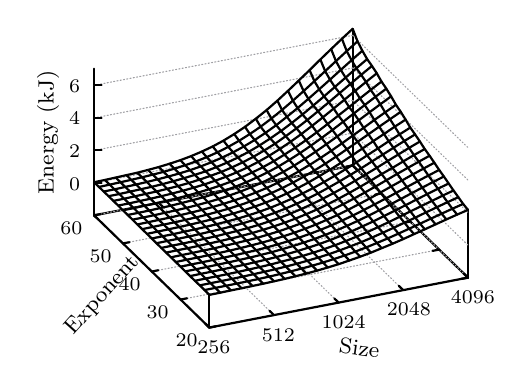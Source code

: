 \definecolor{ca0a0a4}{RGB}{160,160,164}
\scriptsize
\begin{tikzpicture}[y=0.80pt, x=0.80pt, yscale=-0.57, xscale=0.57, inner sep=0pt, outer sep=0pt]
\begin{scope}[draw=black,line join=bevel,line cap=rect,even odd rule,line width=0.800pt]
  \begin{scope}[cm={{1.0,0.0,0.0,1.0,(0.0,0.0)}},draw=black,line join=bevel,line cap=rect,line width=0.800pt]
  \end{scope}
  \begin{scope}[cm={{1.005,0.0,0.0,1.005,(0.0,0.0)}},draw=black,line join=bevel,line cap=rect,line width=0.800pt]
  \end{scope}
  \begin{scope}[cm={{1.005,0.0,0.0,1.005,(0.0,0.0)}},draw=black,line join=round,line cap=round,line width=0.800pt]
    \path[draw] (67.6,186.1) -- (271.5,146.8);
    \path[draw] (362.4,235.2) -- (271.5,146.8);
    \path[draw] (67.5,186.5) -- (67.5,70.5);
    \path[draw] (271.5,146.5) -- (271.5,39.5);
    \path[draw] (362.5,235.5) -- (362.5,181.5);
  \end{scope}
  \begin{scope}[cm={{1.005,0.0,0.0,1.005,(0.0,0.0)}},draw=ca0a0a4,dash pattern=on 0.40pt off 0.80pt,line join=round,line cap=round,line width=0.400pt]
    \path[draw] (158.5,274.6) -- (67.6,186.1);
  \end{scope}
  \begin{scope}[cm={{1.005,0.0,0.0,1.005,(0.0,0.0)}},draw=black,line join=round,line cap=round,line width=0.800pt]
    \path[draw] (158.5,274.6) -- (155.1,271.3);
    \path[draw] (67.6,186.1) -- (71.0,189.4);
  \end{scope}
  \begin{scope}[cm={{1.005,0.0,0.0,1.005,(0.0,0.0)}},draw=black,line join=bevel,line cap=rect,line width=0.800pt]
  \end{scope}
  \begin{scope}[cm={{1.005,0.0,0.0,1.005,(149.693,296.874)}},draw=black,line join=bevel,line cap=rect,line width=0.800pt]
  \end{scope}
  \begin{scope}[cm={{1.005,0.0,0.0,1.005,(149.693,296.874)}},draw=black,line join=bevel,line cap=rect,line width=0.800pt]
  \end{scope}
  \begin{scope}[cm={{1.005,0.0,0.0,1.005,(149.693,296.874)}},draw=black,line join=bevel,line cap=rect,line width=0.800pt]
  \end{scope}
  \begin{scope}[cm={{1.005,0.0,0.0,1.005,(149.693,296.874)}},draw=black,line join=bevel,line cap=rect,line width=0.800pt]
  \end{scope}
  \begin{scope}[cm={{1.005,0.0,0.0,1.005,(149.693,296.874)}},draw=black,line join=bevel,line cap=rect,line width=0.800pt]
  \end{scope}
  \begin{scope}[cm={{1.005,0.0,0.0,1.005,(149.693,296.874)}},draw=black,line join=bevel,line cap=rect,line width=0.800pt]
    \path[fill=black] (0.0,0.0) node[above right] () {256};
  \end{scope}
  \begin{scope}[cm={{1.005,0.0,0.0,1.005,(149.693,296.874)}},draw=black,line join=bevel,line cap=rect,line width=0.800pt]
  \end{scope}
  \begin{scope}[cm={{1.005,0.0,0.0,1.005,(0.0,0.0)}},draw=black,line join=bevel,line cap=rect,line width=0.800pt]
  \end{scope}
  \begin{scope}[cm={{1.005,0.0,0.0,1.005,(0.0,0.0)}},draw=ca0a0a4,dash pattern=on 0.40pt off 0.80pt,line join=round,line cap=round,line width=0.400pt]
    \path[draw] (209.5,264.8) -- (118.6,176.3);
  \end{scope}
  \begin{scope}[cm={{1.005,0.0,0.0,1.005,(0.0,0.0)}},draw=black,line join=round,line cap=round,line width=0.800pt]
    \path[draw] (209.5,264.8) -- (206.1,261.5);
    \path[draw] (118.6,176.3) -- (122.0,179.6);
  \end{scope}
  \begin{scope}[cm={{1.005,0.0,0.0,1.005,(0.0,0.0)}},draw=black,line join=bevel,line cap=rect,line width=0.800pt]
  \end{scope}
  \begin{scope}[cm={{1.005,0.0,0.0,1.005,(200.93,286.828)}},draw=black,line join=bevel,line cap=rect,line width=0.800pt]
  \end{scope}
  \begin{scope}[cm={{1.005,0.0,0.0,1.005,(200.93,286.828)}},draw=black,line join=bevel,line cap=rect,line width=0.800pt]
  \end{scope}
  \begin{scope}[cm={{1.005,0.0,0.0,1.005,(200.93,286.828)}},draw=black,line join=bevel,line cap=rect,line width=0.800pt]
  \end{scope}
  \begin{scope}[cm={{1.005,0.0,0.0,1.005,(200.93,286.828)}},draw=black,line join=bevel,line cap=rect,line width=0.800pt]
  \end{scope}
  \begin{scope}[cm={{1.005,0.0,0.0,1.005,(200.93,286.828)}},draw=black,line join=bevel,line cap=rect,line width=0.800pt]
  \end{scope}
  \begin{scope}[cm={{1.005,0.0,0.0,1.005,(200.93,286.828)}},draw=black,line join=bevel,line cap=rect,line width=0.800pt]
    \path[fill=black] (0.0,0.0) node[above right] () {512};
  \end{scope}
  \begin{scope}[cm={{1.005,0.0,0.0,1.005,(200.93,286.828)}},draw=black,line join=bevel,line cap=rect,line width=0.800pt]
  \end{scope}
  \begin{scope}[cm={{1.005,0.0,0.0,1.005,(0.0,0.0)}},draw=black,line join=bevel,line cap=rect,line width=0.800pt]
  \end{scope}
  \begin{scope}[cm={{1.005,0.0,0.0,1.005,(0.0,0.0)}},draw=ca0a0a4,dash pattern=on 0.40pt off 0.80pt,line join=round,line cap=round,line width=0.400pt]
    \path[draw] (260.4,254.9) -- (169.6,166.4);
  \end{scope}
  \begin{scope}[cm={{1.005,0.0,0.0,1.005,(0.0,0.0)}},draw=black,line join=round,line cap=round,line width=0.800pt]
    \path[draw] (260.4,254.9) -- (257.0,251.6);
    \path[draw] (169.6,166.4) -- (173.0,169.7);
  \end{scope}
  \begin{scope}[cm={{1.005,0.0,0.0,1.005,(0.0,0.0)}},draw=black,line join=bevel,line cap=rect,line width=0.800pt]
  \end{scope}
  \begin{scope}[cm={{1.005,0.0,0.0,1.005,(248.149,276.781)}},draw=black,line join=bevel,line cap=rect,line width=0.800pt]
  \end{scope}
  \begin{scope}[cm={{1.005,0.0,0.0,1.005,(248.149,276.781)}},draw=black,line join=bevel,line cap=rect,line width=0.800pt]
  \end{scope}
  \begin{scope}[cm={{1.005,0.0,0.0,1.005,(248.149,276.781)}},draw=black,line join=bevel,line cap=rect,line width=0.800pt]
  \end{scope}
  \begin{scope}[cm={{1.005,0.0,0.0,1.005,(248.149,276.781)}},draw=black,line join=bevel,line cap=rect,line width=0.800pt]
  \end{scope}
  \begin{scope}[cm={{1.005,0.0,0.0,1.005,(248.149,276.781)}},draw=black,line join=bevel,line cap=rect,line width=0.800pt]
  \end{scope}
  \begin{scope}[cm={{1.005,0.0,0.0,1.005,(248.149,276.781)}},draw=black,line join=bevel,line cap=rect,line width=0.800pt]
    \path[fill=black] (0.0,0.0) node[above right] () {1024};
  \end{scope}
  \begin{scope}[cm={{1.005,0.0,0.0,1.005,(248.149,276.781)}},draw=black,line join=bevel,line cap=rect,line width=0.800pt]
  \end{scope}
  \begin{scope}[cm={{1.005,0.0,0.0,1.005,(0.0,0.0)}},draw=black,line join=bevel,line cap=rect,line width=0.800pt]
  \end{scope}
  \begin{scope}[cm={{1.005,0.0,0.0,1.005,(0.0,0.0)}},draw=ca0a0a4,dash pattern=on 0.40pt off 0.80pt,line join=round,line cap=round,line width=0.400pt]
    \path[draw] (311.4,245.1) -- (220.5,156.6);
  \end{scope}
  \begin{scope}[cm={{1.005,0.0,0.0,1.005,(0.0,0.0)}},draw=black,line join=round,line cap=round,line width=0.800pt]
    \path[draw] (311.4,245.1) -- (308.0,241.8);
    \path[draw] (220.5,156.6) -- (223.9,159.9);
  \end{scope}
  \begin{scope}[cm={{1.005,0.0,0.0,1.005,(0.0,0.0)}},draw=black,line join=bevel,line cap=rect,line width=0.800pt]
  \end{scope}
  \begin{scope}[cm={{1.005,0.0,0.0,1.005,(299.888,266.735)}},draw=black,line join=bevel,line cap=rect,line width=0.800pt]
  \end{scope}
  \begin{scope}[cm={{1.005,0.0,0.0,1.005,(299.888,266.735)}},draw=black,line join=bevel,line cap=rect,line width=0.800pt]
  \end{scope}
  \begin{scope}[cm={{1.005,0.0,0.0,1.005,(299.888,266.735)}},draw=black,line join=bevel,line cap=rect,line width=0.800pt]
  \end{scope}
  \begin{scope}[cm={{1.005,0.0,0.0,1.005,(299.888,266.735)}},draw=black,line join=bevel,line cap=rect,line width=0.800pt]
  \end{scope}
  \begin{scope}[cm={{1.005,0.0,0.0,1.005,(299.888,266.735)}},draw=black,line join=bevel,line cap=rect,line width=0.800pt]
  \end{scope}
  \begin{scope}[cm={{1.005,0.0,0.0,1.005,(299.888,266.735)}},draw=black,line join=bevel,line cap=rect,line width=0.800pt]
    \path[fill=black] (0.0,0.0) node[above right] () {2048};
  \end{scope}
  \begin{scope}[cm={{1.005,0.0,0.0,1.005,(299.888,266.735)}},draw=black,line join=bevel,line cap=rect,line width=0.800pt]
  \end{scope}
  \begin{scope}[cm={{1.005,0.0,0.0,1.005,(0.0,0.0)}},draw=black,line join=bevel,line cap=rect,line width=0.800pt]
  \end{scope}
  \begin{scope}[cm={{1.005,0.0,0.0,1.005,(0.0,0.0)}},draw=ca0a0a4,dash pattern=on 0.40pt off 0.80pt,line join=round,line cap=round,line width=0.400pt]
    \path[draw] (362.4,235.2) -- (271.5,146.8);
  \end{scope}
  \begin{scope}[cm={{1.005,0.0,0.0,1.005,(0.0,0.0)}},draw=black,line join=round,line cap=round,line width=0.800pt]
    \path[draw] (362.4,235.2) -- (359.0,231.9);
    \path[draw] (271.5,146.8) -- (274.9,150.1);
  \end{scope}
  \begin{scope}[cm={{1.005,0.0,0.0,1.005,(0.0,0.0)}},draw=black,line join=bevel,line cap=rect,line width=0.800pt]
  \end{scope}
  \begin{scope}[cm={{1.005,0.0,0.0,1.005,(350.623,256.688)}},draw=black,line join=bevel,line cap=rect,line width=0.800pt]
  \end{scope}
  \begin{scope}[cm={{1.005,0.0,0.0,1.005,(350.623,256.688)}},draw=black,line join=bevel,line cap=rect,line width=0.800pt]
  \end{scope}
  \begin{scope}[cm={{1.005,0.0,0.0,1.005,(350.623,256.688)}},draw=black,line join=bevel,line cap=rect,line width=0.800pt]
  \end{scope}
  \begin{scope}[cm={{1.005,0.0,0.0,1.005,(350.623,256.688)}},draw=black,line join=bevel,line cap=rect,line width=0.800pt]
  \end{scope}
  \begin{scope}[cm={{1.005,0.0,0.0,1.005,(350.623,256.688)}},draw=black,line join=bevel,line cap=rect,line width=0.800pt]
  \end{scope}
  \begin{scope}[cm={{1.005,0.0,0.0,1.005,(350.623,256.688)}},draw=black,line join=bevel,line cap=rect,line width=0.800pt]
    \path[fill=black] (0.0,0.0) node[above right] () {4096};
  \end{scope}
  \begin{scope}[cm={{1.005,0.0,0.0,1.005,(350.623,256.688)}},draw=black,line join=bevel,line cap=rect,line width=0.800pt]
  \end{scope}
  \begin{scope}[cm={{1.005,0.0,0.0,1.005,(0.0,0.0)}},draw=black,line join=bevel,line cap=rect,line width=0.800pt]
  \end{scope}
  \begin{scope}[cm={{1.005,0.0,0.0,1.005,(0.0,0.0)}},draw=ca0a0a4,dash pattern=on 0.40pt off 0.80pt,line join=round,line cap=round,line width=0.400pt]
    \path[draw] (158.5,274.6) -- (362.4,235.2);
  \end{scope}
  \begin{scope}[cm={{1.005,0.0,0.0,1.005,(0.0,0.0)}},draw=black,line join=round,line cap=round,line width=0.800pt]
    \path[draw] (158.5,274.6) -- (163.6,273.6);
    \path[draw] (362.4,235.2) -- (357.2,236.2);
  \end{scope}
  \begin{scope}[cm={{1.005,0.0,0.0,1.005,(0.0,0.0)}},draw=black,line join=bevel,line cap=rect,line width=0.800pt]
  \end{scope}
  \begin{scope}[cm={{1.005,0.0,0.0,1.005,(132.614,290.847)}},draw=black,line join=bevel,line cap=rect,line width=0.800pt]
  \end{scope}
  \begin{scope}[cm={{1.005,0.0,0.0,1.005,(132.614,290.847)}},draw=black,line join=bevel,line cap=rect,line width=0.800pt]
  \end{scope}
  \begin{scope}[cm={{1.005,0.0,0.0,1.005,(132.614,290.847)}},draw=black,line join=bevel,line cap=rect,line width=0.800pt]
  \end{scope}
  \begin{scope}[cm={{1.005,0.0,0.0,1.005,(132.614,290.847)}},draw=black,line join=bevel,line cap=rect,line width=0.800pt]
  \end{scope}
  \begin{scope}[cm={{1.005,0.0,0.0,1.005,(132.614,290.847)}},draw=black,line join=bevel,line cap=rect,line width=0.800pt]
  \end{scope}
  \begin{scope}[cm={{1.005,0.0,0.0,1.005,(132.614,290.847)}},draw=black,line join=bevel,line cap=rect,line width=0.800pt]
    \path[fill=black] (0.0,0.0) node[above right] () {20};
  \end{scope}
  \begin{scope}[cm={{1.005,0.0,0.0,1.005,(132.614,290.847)}},draw=black,line join=bevel,line cap=rect,line width=0.800pt]
  \end{scope}
  \begin{scope}[cm={{1.005,0.0,0.0,1.005,(0.0,0.0)}},draw=black,line join=bevel,line cap=rect,line width=0.800pt]
  \end{scope}
  \begin{scope}[cm={{1.005,0.0,0.0,1.005,(0.0,0.0)}},draw=ca0a0a4,dash pattern=on 0.40pt off 0.80pt,line join=round,line cap=round,line width=0.400pt]
    \path[draw] (135.8,252.5) -- (339.7,213.1);
  \end{scope}
  \begin{scope}[cm={{1.005,0.0,0.0,1.005,(0.0,0.0)}},draw=black,line join=round,line cap=round,line width=0.800pt]
    \path[draw] (135.8,252.5) -- (140.9,251.5);
    \path[draw] (339.7,213.1) -- (334.5,214.1);
  \end{scope}
  \begin{scope}[cm={{1.005,0.0,0.0,1.005,(0.0,0.0)}},draw=black,line join=bevel,line cap=rect,line width=0.800pt]
  \end{scope}
  \begin{scope}[cm={{1.005,0.0,0.0,1.005,(109.507,268.744)}},draw=black,line join=bevel,line cap=rect,line width=0.800pt]
  \end{scope}
  \begin{scope}[cm={{1.005,0.0,0.0,1.005,(109.507,268.744)}},draw=black,line join=bevel,line cap=rect,line width=0.800pt]
  \end{scope}
  \begin{scope}[cm={{1.005,0.0,0.0,1.005,(109.507,268.744)}},draw=black,line join=bevel,line cap=rect,line width=0.800pt]
  \end{scope}
  \begin{scope}[cm={{1.005,0.0,0.0,1.005,(109.507,268.744)}},draw=black,line join=bevel,line cap=rect,line width=0.800pt]
  \end{scope}
  \begin{scope}[cm={{1.005,0.0,0.0,1.005,(109.507,268.744)}},draw=black,line join=bevel,line cap=rect,line width=0.800pt]
  \end{scope}
  \begin{scope}[cm={{1.005,0.0,0.0,1.005,(109.507,268.744)}},draw=black,line join=bevel,line cap=rect,line width=0.800pt]
    \path[fill=black] (0.0,0.0) node[above right] () {30};
  \end{scope}
  \begin{scope}[cm={{1.005,0.0,0.0,1.005,(109.507,268.744)}},draw=black,line join=bevel,line cap=rect,line width=0.800pt]
  \end{scope}
  \begin{scope}[cm={{1.005,0.0,0.0,1.005,(0.0,0.0)}},draw=black,line join=bevel,line cap=rect,line width=0.800pt]
  \end{scope}
  \begin{scope}[cm={{1.005,0.0,0.0,1.005,(0.0,0.0)}},draw=ca0a0a4,dash pattern=on 0.40pt off 0.80pt,line join=round,line cap=round,line width=0.400pt]
    \path[draw] (113.1,230.4) -- (316.9,191.0);
  \end{scope}
  \begin{scope}[cm={{1.005,0.0,0.0,1.005,(0.0,0.0)}},draw=black,line join=round,line cap=round,line width=0.800pt]
    \path[draw] (113.1,230.4) -- (118.2,229.4);
    \path[draw] (316.9,191.0) -- (311.8,192.0);
  \end{scope}
  \begin{scope}[cm={{1.005,0.0,0.0,1.005,(0.0,0.0)}},draw=black,line join=bevel,line cap=rect,line width=0.800pt]
  \end{scope}
  \begin{scope}[cm={{1.005,0.0,0.0,1.005,(87.405,246.642)}},draw=black,line join=bevel,line cap=rect,line width=0.800pt]
  \end{scope}
  \begin{scope}[cm={{1.005,0.0,0.0,1.005,(87.405,246.642)}},draw=black,line join=bevel,line cap=rect,line width=0.800pt]
  \end{scope}
  \begin{scope}[cm={{1.005,0.0,0.0,1.005,(87.405,246.642)}},draw=black,line join=bevel,line cap=rect,line width=0.800pt]
  \end{scope}
  \begin{scope}[cm={{1.005,0.0,0.0,1.005,(87.405,246.642)}},draw=black,line join=bevel,line cap=rect,line width=0.800pt]
  \end{scope}
  \begin{scope}[cm={{1.005,0.0,0.0,1.005,(87.405,246.642)}},draw=black,line join=bevel,line cap=rect,line width=0.800pt]
  \end{scope}
  \begin{scope}[cm={{1.005,0.0,0.0,1.005,(87.405,246.642)}},draw=black,line join=bevel,line cap=rect,line width=0.800pt]
    \path[fill=black] (0.0,0.0) node[above right] () {40};
  \end{scope}
  \begin{scope}[cm={{1.005,0.0,0.0,1.005,(87.405,246.642)}},draw=black,line join=bevel,line cap=rect,line width=0.800pt]
  \end{scope}
  \begin{scope}[cm={{1.005,0.0,0.0,1.005,(0.0,0.0)}},draw=black,line join=bevel,line cap=rect,line width=0.800pt]
  \end{scope}
  \begin{scope}[cm={{1.005,0.0,0.0,1.005,(0.0,0.0)}},draw=ca0a0a4,dash pattern=on 0.40pt off 0.80pt,line join=round,line cap=round,line width=0.400pt]
    \path[draw] (90.3,208.2) -- (294.2,168.8);
  \end{scope}
  \begin{scope}[cm={{1.005,0.0,0.0,1.005,(0.0,0.0)}},draw=black,line join=round,line cap=round,line width=0.800pt]
    \path[draw] (90.3,208.2) -- (95.5,207.3);
    \path[draw] (294.2,168.8) -- (289.1,169.8);
  \end{scope}
  \begin{scope}[cm={{1.005,0.0,0.0,1.005,(0.0,0.0)}},draw=black,line join=bevel,line cap=rect,line width=0.800pt]
  \end{scope}
  \begin{scope}[cm={{1.005,0.0,0.0,1.005,(64.298,224.54)}},draw=black,line join=bevel,line cap=rect,line width=0.800pt]
  \end{scope}
  \begin{scope}[cm={{1.005,0.0,0.0,1.005,(64.298,224.54)}},draw=black,line join=bevel,line cap=rect,line width=0.800pt]
  \end{scope}
  \begin{scope}[cm={{1.005,0.0,0.0,1.005,(64.298,224.54)}},draw=black,line join=bevel,line cap=rect,line width=0.800pt]
  \end{scope}
  \begin{scope}[cm={{1.005,0.0,0.0,1.005,(64.298,224.54)}},draw=black,line join=bevel,line cap=rect,line width=0.800pt]
  \end{scope}
  \begin{scope}[cm={{1.005,0.0,0.0,1.005,(64.298,224.54)}},draw=black,line join=bevel,line cap=rect,line width=0.800pt]
  \end{scope}
  \begin{scope}[cm={{1.005,0.0,0.0,1.005,(64.298,224.54)}},draw=black,line join=bevel,line cap=rect,line width=0.800pt]
    \path[fill=black] (0.0,0.0) node[above right] () {50};
  \end{scope}
  \begin{scope}[cm={{1.005,0.0,0.0,1.005,(64.298,224.54)}},draw=black,line join=bevel,line cap=rect,line width=0.800pt]
  \end{scope}
  \begin{scope}[cm={{1.005,0.0,0.0,1.005,(0.0,0.0)}},draw=black,line join=bevel,line cap=rect,line width=0.800pt]
  \end{scope}
  \begin{scope}[cm={{1.005,0.0,0.0,1.005,(0.0,0.0)}},draw=ca0a0a4,dash pattern=on 0.40pt off 0.80pt,line join=round,line cap=round,line width=0.400pt]
    \path[draw] (67.6,186.1) -- (271.5,146.8);
  \end{scope}
  \begin{scope}[cm={{1.005,0.0,0.0,1.005,(0.0,0.0)}},draw=black,line join=round,line cap=round,line width=0.800pt]
    \path[draw] (67.6,186.1) -- (72.8,185.1);
    \path[draw] (271.5,146.8) -- (266.4,147.8);
  \end{scope}
  \begin{scope}[cm={{1.005,0.0,0.0,1.005,(0.0,0.0)}},draw=black,line join=bevel,line cap=rect,line width=0.800pt]
  \end{scope}
  \begin{scope}[cm={{1.005,0.0,0.0,1.005,(41.191,202.437)}},draw=black,line join=bevel,line cap=rect,line width=0.800pt]
  \end{scope}
  \begin{scope}[cm={{1.005,0.0,0.0,1.005,(41.191,202.437)}},draw=black,line join=bevel,line cap=rect,line width=0.800pt]
  \end{scope}
  \begin{scope}[cm={{1.005,0.0,0.0,1.005,(41.191,202.437)}},draw=black,line join=bevel,line cap=rect,line width=0.800pt]
  \end{scope}
  \begin{scope}[cm={{1.005,0.0,0.0,1.005,(41.191,202.437)}},draw=black,line join=bevel,line cap=rect,line width=0.800pt]
  \end{scope}
  \begin{scope}[cm={{1.005,0.0,0.0,1.005,(41.191,202.437)}},draw=black,line join=bevel,line cap=rect,line width=0.800pt]
  \end{scope}
  \begin{scope}[cm={{1.005,0.0,0.0,1.005,(41.191,202.437)}},draw=black,line join=bevel,line cap=rect,line width=0.800pt]
    \path[fill=black] (0.0,0.0) node[above right] () {60};
  \end{scope}
  \begin{scope}[cm={{1.005,0.0,0.0,1.005,(41.191,202.437)}},draw=black,line join=bevel,line cap=rect,line width=0.800pt]
  \end{scope}
  \begin{scope}[cm={{1.005,0.0,0.0,1.005,(0.0,0.0)}},draw=black,line join=bevel,line cap=rect,line width=0.800pt]
  \end{scope}
  \begin{scope}[cm={{1.005,0.0,0.0,1.005,(0.0,0.0)}},draw=ca0a0a4,dash pattern=on 0.40pt off 0.80pt,line join=round,line cap=round,line width=0.400pt]
    \path[draw] (67.6,160.5) -- (271.5,121.2);
    \path[draw] (271.5,121.2) -- (271.5,121.2) -- (362.4,209.6);
  \end{scope}
  \begin{scope}[cm={{1.005,0.0,0.0,1.005,(0.0,0.0)}},draw=black,line join=round,line cap=round,line width=0.800pt]
    \path[draw] (67.5,160.5) -- (73.5,160.5);
  \end{scope}
  \begin{scope}[cm={{1.005,0.0,0.0,1.005,(0.0,0.0)}},draw=black,line join=bevel,line cap=rect,line width=0.800pt]
  \end{scope}
  \begin{scope}[cm={{1.005,0.0,0.0,1.005,(48.223,167.274)}},draw=black,line join=bevel,line cap=rect,line width=0.800pt]
  \end{scope}
  \begin{scope}[cm={{1.005,0.0,0.0,1.005,(48.223,167.274)}},draw=black,line join=bevel,line cap=rect,line width=0.800pt]
  \end{scope}
  \begin{scope}[cm={{1.005,0.0,0.0,1.005,(48.223,167.274)}},draw=black,line join=bevel,line cap=rect,line width=0.800pt]
  \end{scope}
  \begin{scope}[cm={{1.005,0.0,0.0,1.005,(48.223,167.274)}},draw=black,line join=bevel,line cap=rect,line width=0.800pt]
  \end{scope}
  \begin{scope}[cm={{1.005,0.0,0.0,1.005,(48.223,167.274)}},draw=black,line join=bevel,line cap=rect,line width=0.800pt]
  \end{scope}
  \begin{scope}[cm={{1.005,0.0,0.0,1.005,(48.223,167.274)}},draw=black,line join=bevel,line cap=rect,line width=0.800pt]
    \path[fill=black] (0.0,0.0) node[above right] () {0};
  \end{scope}
  \begin{scope}[cm={{1.005,0.0,0.0,1.005,(48.223,167.274)}},draw=black,line join=bevel,line cap=rect,line width=0.800pt]
  \end{scope}
  \begin{scope}[cm={{1.005,0.0,0.0,1.005,(0.0,0.0)}},draw=black,line join=bevel,line cap=rect,line width=0.800pt]
  \end{scope}
  \begin{scope}[cm={{1.005,0.0,0.0,1.005,(0.0,0.0)}},draw=ca0a0a4,dash pattern=on 0.40pt off 0.80pt,line join=round,line cap=round,line width=0.400pt]
    \path[draw] (67.6,134.9) -- (271.5,95.5);
    \path[draw] (271.5,95.5) -- (271.5,95.5) -- (362.4,183.9);
  \end{scope}
  \begin{scope}[cm={{1.005,0.0,0.0,1.005,(0.0,0.0)}},draw=black,line join=round,line cap=round,line width=0.800pt]
    \path[draw] (67.5,134.5) -- (73.5,134.5);
  \end{scope}
  \begin{scope}[cm={{1.005,0.0,0.0,1.005,(0.0,0.0)}},draw=black,line join=bevel,line cap=rect,line width=0.800pt]
  \end{scope}
  \begin{scope}[cm={{1.005,0.0,0.0,1.005,(48.223,141.153)}},draw=black,line join=bevel,line cap=rect,line width=0.800pt]
  \end{scope}
  \begin{scope}[cm={{1.005,0.0,0.0,1.005,(48.223,141.153)}},draw=black,line join=bevel,line cap=rect,line width=0.800pt]
  \end{scope}
  \begin{scope}[cm={{1.005,0.0,0.0,1.005,(48.223,141.153)}},draw=black,line join=bevel,line cap=rect,line width=0.800pt]
  \end{scope}
  \begin{scope}[cm={{1.005,0.0,0.0,1.005,(48.223,141.153)}},draw=black,line join=bevel,line cap=rect,line width=0.800pt]
  \end{scope}
  \begin{scope}[cm={{1.005,0.0,0.0,1.005,(48.223,141.153)}},draw=black,line join=bevel,line cap=rect,line width=0.800pt]
  \end{scope}
  \begin{scope}[cm={{1.005,0.0,0.0,1.005,(48.223,141.153)}},draw=black,line join=bevel,line cap=rect,line width=0.800pt]
    \path[fill=black] (0.0,0.0) node[above right] () {2};
  \end{scope}
  \begin{scope}[cm={{1.005,0.0,0.0,1.005,(48.223,141.153)}},draw=black,line join=bevel,line cap=rect,line width=0.800pt]
  \end{scope}
  \begin{scope}[cm={{1.005,0.0,0.0,1.005,(0.0,0.0)}},draw=black,line join=bevel,line cap=rect,line width=0.800pt]
  \end{scope}
  \begin{scope}[cm={{1.005,0.0,0.0,1.005,(0.0,0.0)}},draw=ca0a0a4,dash pattern=on 0.40pt off 0.80pt,line join=round,line cap=round,line width=0.400pt]
    \path[draw] (67.6,109.3) -- (271.5,69.9);
    \path[draw] (271.5,69.9) -- (271.5,69.9) -- (362.4,158.3);
  \end{scope}
  \begin{scope}[cm={{1.005,0.0,0.0,1.005,(0.0,0.0)}},draw=black,line join=round,line cap=round,line width=0.800pt]
    \path[draw] (67.5,109.5) -- (73.5,109.5);
  \end{scope}
  \begin{scope}[cm={{1.005,0.0,0.0,1.005,(0.0,0.0)}},draw=black,line join=bevel,line cap=rect,line width=0.800pt]
  \end{scope}
  \begin{scope}[cm={{1.005,0.0,0.0,1.005,(48.223,115.033)}},draw=black,line join=bevel,line cap=rect,line width=0.800pt]
  \end{scope}
  \begin{scope}[cm={{1.005,0.0,0.0,1.005,(48.223,115.033)}},draw=black,line join=bevel,line cap=rect,line width=0.800pt]
  \end{scope}
  \begin{scope}[cm={{1.005,0.0,0.0,1.005,(48.223,115.033)}},draw=black,line join=bevel,line cap=rect,line width=0.800pt]
  \end{scope}
  \begin{scope}[cm={{1.005,0.0,0.0,1.005,(48.223,115.033)}},draw=black,line join=bevel,line cap=rect,line width=0.800pt]
  \end{scope}
  \begin{scope}[cm={{1.005,0.0,0.0,1.005,(48.223,115.033)}},draw=black,line join=bevel,line cap=rect,line width=0.800pt]
  \end{scope}
  \begin{scope}[cm={{1.005,0.0,0.0,1.005,(48.223,115.033)}},draw=black,line join=bevel,line cap=rect,line width=0.800pt]
    \path[fill=black] (0.0,0.0) node[above right] () {4};
  \end{scope}
  \begin{scope}[cm={{1.005,0.0,0.0,1.005,(48.223,115.033)}},draw=black,line join=bevel,line cap=rect,line width=0.800pt]
  \end{scope}
  \begin{scope}[cm={{1.005,0.0,0.0,1.005,(0.0,0.0)}},draw=black,line join=bevel,line cap=rect,line width=0.800pt]
  \end{scope}
  \begin{scope}[cm={{1.005,0.0,0.0,1.005,(0.0,0.0)}},draw=ca0a0a4,dash pattern=on 0.40pt off 0.80pt,line join=round,line cap=round,line width=0.400pt]
    \path[draw] (67.6,83.6) -- (271.5,44.2);
    \path[draw] (271.5,44.2) -- (271.5,44.2) -- (362.4,132.7);
  \end{scope}
  \begin{scope}[cm={{1.005,0.0,0.0,1.005,(0.0,0.0)}},draw=black,line join=round,line cap=round,line width=0.800pt]
    \path[draw] (67.5,83.5) -- (73.5,83.5);
  \end{scope}
  \begin{scope}[cm={{1.005,0.0,0.0,1.005,(0.0,0.0)}},draw=black,line join=bevel,line cap=rect,line width=0.800pt]
  \end{scope}
  \begin{scope}[cm={{1.005,0.0,0.0,1.005,(48.223,89.916)}},draw=black,line join=bevel,line cap=rect,line width=0.800pt]
  \end{scope}
  \begin{scope}[cm={{1.005,0.0,0.0,1.005,(48.223,89.916)}},draw=black,line join=bevel,line cap=rect,line width=0.800pt]
  \end{scope}
  \begin{scope}[cm={{1.005,0.0,0.0,1.005,(48.223,89.916)}},draw=black,line join=bevel,line cap=rect,line width=0.800pt]
  \end{scope}
  \begin{scope}[cm={{1.005,0.0,0.0,1.005,(48.223,89.916)}},draw=black,line join=bevel,line cap=rect,line width=0.800pt]
  \end{scope}
  \begin{scope}[cm={{1.005,0.0,0.0,1.005,(48.223,89.916)}},draw=black,line join=bevel,line cap=rect,line width=0.800pt]
  \end{scope}
  \begin{scope}[cm={{1.005,0.0,0.0,1.005,(48.223,89.916)}},draw=black,line join=bevel,line cap=rect,line width=0.800pt]
    \path[fill=black] (0.0,0.0) node[above right] () {6};
  \end{scope}
  \begin{scope}[cm={{1.005,0.0,0.0,1.005,(48.223,89.916)}},draw=black,line join=bevel,line cap=rect,line width=0.800pt]
  \end{scope}
  \begin{scope}[cm={{0.0,-1.005,1.005,0.0,(24.614,166.27)}},draw=black,line join=bevel,line cap=rect,line width=0.800pt]
  \end{scope}
  \begin{scope}[cm={{0.0,-1.005,1.005,0.0,(24.614,166.27)}},draw=black,line join=bevel,line cap=rect,line width=0.800pt]
  \end{scope}
  \begin{scope}[cm={{0.0,-1.005,1.005,0.0,(24.614,166.27)}},draw=black,line join=bevel,line cap=rect,line width=0.800pt]
  \end{scope}
  \begin{scope}[cm={{0.0,-1.005,1.005,0.0,(24.614,166.27)}},draw=black,line join=bevel,line cap=rect,line width=0.800pt]
  \end{scope}
  \begin{scope}[cm={{0.0,-1.005,1.005,0.0,(24.614,166.27)}},draw=black,line join=bevel,line cap=rect,line width=0.800pt]
  \end{scope}
  \begin{scope}[cm={{0.0,-1.005,1.005,0.0,(22.614,170.177)}},draw=black,line join=bevel,line cap=rect,line width=0.800pt]
    \path[fill=black] (0.0,0.0) node[above right] () {\rotatebox{90}{\footnotesize Energy (kJ)}};
  \end{scope}
  \begin{scope}[cm={{0.0,-1.005,1.005,0.0,(24.614,166.27)}},draw=black,line join=bevel,line cap=rect,line width=0.800pt]
  \end{scope}
  \begin{scope}[cm={{1.005,0.0,0.0,1.005,(0.0,0.0)}},draw=black,line join=bevel,line cap=rect,line width=0.800pt]
  \end{scope}
  \begin{scope}[cm={{1.005,0.0,0.0,1.005,(0.0,0.0)}},draw=black,line join=bevel,line cap=rect,line width=0.800pt]
  \end{scope}
  \begin{scope}[cm={{1.005,0.0,0.0,1.005,(0.0,0.0)}},draw=black,line join=bevel,line cap=rect,line width=0.800pt]
  \end{scope}
  \begin{scope}[cm={{1.005,0.0,0.0,1.005,(0.0,0.0)}},draw=black,line join=round,line cap=round,line width=0.800pt]
    \path[draw] (362.4,181.8) -- (358.6,177.1) -- (358.6,177.1) --
      (354.8,171.8) -- (354.8,171.8) -- (351.0,166.5) --
      (351.0,166.5) -- (347.2,161.0) -- (347.2,161.0) --
      (343.4,155.5) -- (343.4,155.5) -- (339.7,150.3) --
      (339.7,150.3) -- (335.9,144.6) -- (335.9,144.6) --
      (332.1,139.1) -- (332.1,139.1) -- (328.3,133.8) --
      (328.3,133.8) -- (324.5,127.9) -- (324.5,127.9) --
      (320.7,122.3) -- (320.7,122.3) -- (316.9,116.9) --
      (316.9,116.9) -- (313.2,110.6) -- (313.2,110.6) --
      (309.4,104.5) -- (309.4,104.5) -- (305.6,98.9) --
      (305.6,98.9) -- (301.8,92.3) -- (301.8,92.3) --
      (298.0,86.2) -- (298.0,86.2) -- (294.2,80.6) --
      (294.2,80.6) -- (290.5,74.1) -- (290.5,74.1) --
      (286.7,68.3) -- (286.7,68.3) -- (282.9,62.9) --
      (282.9,62.9) -- (279.1,56.3) -- (279.1,56.3) --
      (275.3,48.9) -- (275.3,48.9) -- (271.5,39.0);
    \path[draw] (353.9,185.5) -- (350.1,180.9) -- (350.1,180.9) --
      (346.3,175.7) -- (346.3,175.7) -- (342.5,170.5) --
      (342.5,170.5) -- (338.7,165.1) -- (338.7,165.1) --
      (334.9,159.8) -- (334.9,159.8) -- (331.2,154.7) --
      (331.2,154.7) -- (327.4,149.2) -- (327.4,149.2) --
      (323.6,143.8) -- (323.6,143.8) -- (319.8,138.6) --
      (319.8,138.6) -- (316.0,132.9) -- (316.0,132.9) --
      (312.2,127.5) -- (312.2,127.5) -- (308.4,122.3) --
      (308.4,122.3) -- (304.7,116.2) -- (304.7,116.2) --
      (300.9,110.3) -- (300.9,110.3) -- (297.1,104.9) --
      (297.1,104.9) -- (293.3,98.5) -- (293.3,98.5) --
      (289.5,92.6) -- (289.5,92.6) -- (285.7,87.2) --
      (285.7,87.2) -- (282.0,80.9) -- (282.0,80.9) --
      (278.2,75.3) -- (278.2,75.3) -- (274.4,70.1) --
      (274.4,70.1) -- (270.6,63.8) -- (270.6,63.8) --
      (266.8,56.6) -- (266.8,56.6) -- (263.0,46.9);
    \path[draw] (345.4,189.3) -- (341.6,184.8) -- (341.6,184.8) --
      (337.8,179.7) -- (337.8,179.7) -- (334.0,174.7) --
      (334.0,174.7) -- (330.2,169.4) -- (330.2,169.4) --
      (326.4,164.2) -- (326.4,164.2) -- (322.7,159.2) --
      (322.7,159.2) -- (318.9,153.8) -- (318.9,153.8) --
      (315.1,148.6) -- (315.1,148.6) -- (311.3,143.6) --
      (311.3,143.6) -- (307.5,138.1) -- (307.5,138.1) --
      (303.7,132.8) -- (303.7,132.8) -- (299.9,127.7) --
      (299.9,127.7) -- (296.2,121.9) -- (296.2,121.9) --
      (292.4,116.2) -- (292.4,116.2) -- (288.6,110.9) --
      (288.6,110.9) -- (284.8,104.8) -- (284.8,104.8) --
      (281.0,99.1) -- (281.0,99.1) -- (277.2,93.9) --
      (277.2,93.9) -- (273.5,87.9) -- (273.5,87.9) --
      (269.7,82.5) -- (269.7,82.5) -- (265.9,77.5) --
      (265.9,77.5) -- (262.1,71.4) -- (262.1,71.4) --
      (258.3,64.5) -- (258.3,64.5) -- (254.5,55.0);
    \path[draw] (336.9,193.2) -- (333.1,188.7) -- (333.1,188.7) --
      (329.3,183.8) -- (329.3,183.8) -- (325.5,178.8) --
      (325.5,178.8) -- (321.7,173.7) -- (321.7,173.7) --
      (317.9,168.7) -- (317.9,168.7) -- (314.2,163.8) --
      (314.2,163.8) -- (310.4,158.6) -- (310.4,158.6) --
      (306.6,153.4) -- (306.6,153.4) -- (302.8,148.7) --
      (302.8,148.7) -- (299.0,143.3) -- (299.0,143.3) --
      (295.2,138.2) -- (295.2,138.2) -- (291.4,133.3) --
      (291.4,133.3) -- (287.7,127.6) -- (287.7,127.6) --
      (283.9,122.2) -- (283.9,122.2) -- (280.1,117.1) --
      (280.1,117.1) -- (276.3,111.2) -- (276.3,111.2) --
      (272.5,105.7) -- (272.5,105.7) -- (268.7,100.7) --
      (268.7,100.7) -- (265.0,94.9) -- (265.0,94.9) --
      (261.2,89.7) -- (261.2,89.7) -- (257.4,84.9) --
      (257.4,84.9) -- (253.6,79.1) -- (253.6,79.1) --
      (249.8,72.4) -- (249.8,72.4) -- (246.0,63.2);
    \path[draw] (328.4,197.1) -- (324.6,192.7) -- (324.6,192.7) --
      (320.8,187.9) -- (320.8,187.9) -- (317.0,183.0) --
      (317.0,183.0) -- (313.2,178.1) -- (313.2,178.1) --
      (309.4,173.2) -- (309.4,173.2) -- (305.7,168.4) --
      (305.7,168.4) -- (301.9,163.3) -- (301.9,163.3) --
      (298.1,158.4) -- (298.1,158.4) -- (294.3,153.6) --
      (294.3,153.6) -- (290.5,148.6) -- (290.5,148.6) --
      (286.7,143.6) -- (286.7,143.6) -- (282.9,138.8) --
      (282.9,138.8) -- (279.2,133.4) -- (279.2,133.4) --
      (275.4,128.1) -- (275.4,128.1) -- (271.6,123.2) --
      (271.6,123.2) -- (267.8,117.6) -- (267.8,117.6) --
      (264.0,112.3) -- (264.0,112.3) -- (260.2,107.4) --
      (260.2,107.4) -- (256.5,101.9) -- (256.5,101.9) --
      (252.7,96.9) -- (252.7,96.9) -- (248.9,92.3) --
      (248.9,92.3) -- (245.1,86.7) -- (245.1,86.7) --
      (241.3,80.3) -- (241.3,80.3) -- (237.5,71.6);
    \path[draw] (319.9,200.9) -- (316.1,196.6) -- (316.1,196.6) --
      (312.3,191.9) -- (312.3,191.9) -- (308.5,187.2) --
      (308.5,187.2) -- (304.7,182.4) -- (304.7,182.4) --
      (300.9,177.7) -- (300.9,177.7) -- (297.2,173.0) --
      (297.2,173.0) -- (293.4,168.1) -- (293.4,168.1) --
      (289.6,163.3) -- (289.6,163.3) -- (285.8,158.7) --
      (285.8,158.7) -- (282.0,153.7) -- (282.0,153.7) --
      (278.2,149.0) -- (278.2,149.0) -- (274.4,144.4) --
      (274.4,144.4) -- (270.7,139.1) -- (270.7,139.1) --
      (266.9,134.0) -- (266.9,134.0) -- (263.1,129.3) --
      (263.1,129.3) -- (259.3,123.9) -- (259.3,123.9) --
      (255.5,118.8) -- (255.5,118.8) -- (251.7,114.1) --
      (251.7,114.1) -- (248.0,108.8) -- (248.0,108.8) --
      (244.2,104.0) -- (244.2,104.0) -- (240.4,99.5) --
      (240.4,99.5) -- (236.6,94.2) -- (236.6,94.2) --
      (232.8,88.1) -- (232.8,88.1) -- (229.0,79.8);
    \path[draw] (311.4,204.8) -- (307.6,200.5) -- (307.6,200.5) --
      (303.8,195.9) -- (303.8,195.9) -- (300.0,191.4) --
      (300.0,191.4) -- (296.2,186.7) -- (296.2,186.7) --
      (292.4,182.1) -- (292.4,182.1) -- (288.7,177.5) --
      (288.7,177.5) -- (284.9,172.8) -- (284.9,172.8) --
      (281.1,168.1) -- (281.1,168.1) -- (277.3,163.6) --
      (277.3,163.6) -- (273.5,158.8) -- (273.5,158.8) --
      (269.7,154.2) -- (269.7,154.2) -- (265.9,149.7) --
      (265.9,149.7) -- (262.2,144.7) -- (262.2,144.7) --
      (258.4,139.8) -- (258.4,139.8) -- (254.6,135.2) --
      (254.6,135.2) -- (250.8,130.0) -- (250.8,130.0) --
      (247.0,125.1) -- (247.0,125.1) -- (243.2,120.6) --
      (243.2,120.6) -- (239.5,115.5) -- (239.5,115.5) --
      (235.7,110.9) -- (235.7,110.9) -- (231.9,106.6) --
      (231.9,106.6) -- (228.1,101.5) -- (228.1,101.5) --
      (224.3,95.7) -- (224.3,95.7) -- (220.5,87.9);
    \path[draw] (302.9,208.5) -- (299.1,204.3) -- (299.1,204.3) --
      (295.3,199.8) -- (295.3,199.8) -- (291.5,195.4) --
      (291.5,195.4) -- (287.7,190.9) -- (287.7,190.9) --
      (283.9,186.4) -- (283.9,186.4) -- (280.2,181.9) --
      (280.2,181.9) -- (276.4,177.3) -- (276.4,177.3) --
      (272.6,172.8) -- (272.6,172.8) -- (268.8,168.4) --
      (268.8,168.4) -- (265.0,163.8) -- (265.0,163.8) --
      (261.2,159.3) -- (261.2,159.3) -- (257.4,154.9) --
      (257.4,154.9) -- (253.7,150.1) -- (253.7,150.1) --
      (249.9,145.4) -- (249.9,145.4) -- (246.1,140.9) --
      (246.1,140.9) -- (242.3,135.9) -- (242.3,135.9) --
      (238.5,131.2) -- (238.5,131.2) -- (234.7,126.8) --
      (234.7,126.8) -- (231.0,122.0) -- (231.0,122.0) --
      (227.2,117.5) -- (227.2,117.5) -- (223.4,113.3) --
      (223.4,113.3) -- (219.6,108.4) -- (219.6,108.4) --
      (215.8,103.0) -- (215.8,103.0) -- (212.1,95.7);
    \path[draw] (294.4,212.0) -- (290.6,207.9) -- (290.6,207.9) --
      (286.8,203.6) -- (286.8,203.6) -- (283.0,199.3) --
      (283.0,199.3) -- (279.2,194.8) -- (279.2,194.8) --
      (275.4,190.5) -- (275.4,190.5) -- (271.7,186.2) --
      (271.7,186.2) -- (267.9,181.7) -- (267.9,181.7) --
      (264.1,177.3) -- (264.1,177.3) -- (260.3,173.0) --
      (260.3,173.0) -- (256.5,168.5) -- (256.5,168.5) --
      (252.7,164.1) -- (252.7,164.1) -- (248.9,159.8) --
      (248.9,159.8) -- (245.2,155.2) -- (245.2,155.2) --
      (241.4,150.7) -- (241.4,150.7) -- (237.6,146.3) --
      (237.6,146.3) -- (233.8,141.6) -- (233.8,141.6) --
      (230.0,137.0) -- (230.0,137.0) -- (226.2,132.7) --
      (226.2,132.7) -- (222.5,128.1) -- (222.5,128.1) --
      (218.7,123.7) -- (218.7,123.7) -- (215.0,119.6) --
      (215.0,119.6) -- (211.2,115.0) -- (211.2,115.0) --
      (207.4,109.8) -- (207.4,109.8) -- (203.6,103.1);
    \path[draw] (285.9,215.5) -- (282.1,211.4) -- (282.1,211.4) --
      (278.3,207.2) -- (278.3,207.2) -- (274.5,202.9) --
      (274.5,202.9) -- (270.7,198.7) -- (270.7,198.7) --
      (266.9,194.4) -- (266.9,194.4) -- (263.2,190.2) --
      (263.2,190.2) -- (259.4,185.9) -- (259.4,185.9) --
      (255.6,181.6) -- (255.6,181.6) -- (251.8,177.4) --
      (251.8,177.4) -- (248.0,173.0) -- (248.0,173.0) --
      (244.2,168.8) -- (244.2,168.8) -- (240.4,164.6) --
      (240.4,164.6) -- (236.7,160.1) -- (236.7,160.1) --
      (232.9,155.6) -- (232.9,155.6) -- (229.1,151.4) --
      (229.1,151.4) -- (225.3,146.9) -- (225.3,146.9) --
      (221.5,142.4) -- (221.5,142.4) -- (217.7,138.2) --
      (217.7,138.2) -- (214.1,133.8) -- (214.1,133.8) --
      (210.3,129.6) -- (210.3,129.6) -- (206.5,125.5) --
      (206.5,125.5) -- (202.7,121.1) -- (202.7,121.1) --
      (198.9,116.2) -- (198.9,116.2) -- (195.1,109.9);
    \path[draw] (277.4,218.7) -- (273.6,214.7) -- (273.6,214.7) --
      (269.8,210.5) -- (269.8,210.5) -- (266.0,206.4) --
      (266.0,206.4) -- (262.2,202.2) -- (262.2,202.2) --
      (258.4,198.1) -- (258.4,198.1) -- (254.7,194.0) --
      (254.7,194.0) -- (250.9,189.7) -- (250.9,189.7) --
      (247.1,185.6) -- (247.1,185.6) -- (243.3,181.5) --
      (243.3,181.5) -- (239.5,177.2) -- (239.5,177.2) --
      (235.7,173.1) -- (235.7,173.1) -- (231.9,168.9) --
      (231.9,168.9) -- (228.2,164.6) -- (228.2,164.6) --
      (224.4,160.3) -- (224.4,160.3) -- (220.6,156.1) --
      (220.6,156.1) -- (216.8,151.8) -- (216.8,151.8) --
      (213.1,147.5) -- (213.1,147.5) -- (209.3,143.4) --
      (209.3,143.4) -- (205.6,139.1) -- (205.6,139.1) --
      (201.8,134.9) -- (201.8,134.9) -- (198.0,131.0) --
      (198.0,131.0) -- (194.2,126.7) -- (194.2,126.7) --
      (190.4,122.0) -- (190.4,122.0) -- (186.6,116.3);
    \path[draw] (268.9,221.7) -- (265.1,217.8) -- (265.1,217.8) --
      (261.3,213.7) -- (261.3,213.7) -- (257.5,209.7) --
      (257.5,209.7) -- (253.7,205.6) -- (253.7,205.6) --
      (249.9,201.5) -- (249.9,201.5) -- (246.2,197.5) --
      (246.2,197.5) -- (242.4,193.4) -- (242.4,193.4) --
      (238.6,189.3) -- (238.6,189.3) -- (234.8,185.2) --
      (234.8,185.2) -- (231.0,181.1) -- (231.0,181.1) --
      (227.2,177.0) -- (227.2,177.0) -- (223.4,173.0) --
      (223.4,173.0) -- (219.7,168.8) -- (219.7,168.8) --
      (215.9,164.6) -- (215.9,164.6) -- (212.2,160.5) --
      (212.2,160.5) -- (208.4,156.2) -- (208.4,156.2) --
      (204.6,152.1) -- (204.6,152.1) -- (200.8,148.1) --
      (200.8,148.1) -- (197.1,143.9) -- (197.1,143.9) --
      (193.3,139.9) -- (193.3,139.9) -- (189.5,136.0) --
      (189.5,136.0) -- (185.7,131.8) -- (185.7,131.8) --
      (181.9,127.3) -- (181.9,127.3) -- (178.1,122.0);
    \path[draw] (260.4,224.6) -- (256.6,220.6) -- (256.6,220.6) --
      (252.8,216.7) -- (252.8,216.7) -- (249.0,212.7) --
      (249.0,212.7) -- (245.2,208.7) -- (245.2,208.7) --
      (241.4,204.7) -- (241.4,204.7) -- (237.7,200.7) --
      (237.7,200.7) -- (233.9,196.7) -- (233.9,196.7) --
      (230.1,192.7) -- (230.1,192.7) -- (226.3,188.7) --
      (226.3,188.7) -- (222.5,184.7) -- (222.5,184.7) --
      (218.7,180.7) -- (218.7,180.7) -- (215.0,176.7) --
      (215.0,176.7) -- (211.3,172.6) -- (211.3,172.6) --
      (207.5,168.5) -- (207.5,168.5) -- (203.7,164.5) --
      (203.7,164.5) -- (199.9,160.3) -- (199.9,160.3) --
      (196.1,156.2) -- (196.1,156.2) -- (192.3,152.3) --
      (192.3,152.3) -- (188.6,148.3) -- (188.6,148.3) --
      (184.8,144.3) -- (184.8,144.3) -- (181.0,140.5) --
      (181.0,140.5) -- (177.2,136.4) -- (177.2,136.4) --
      (173.4,132.1) -- (173.4,132.1) -- (169.6,127.2);
    \path[draw] (251.9,227.2) -- (248.1,223.3) -- (248.1,223.3) --
      (244.3,219.4) -- (244.3,219.4) -- (240.5,215.5) --
      (240.5,215.5) -- (236.7,211.5) -- (236.7,211.5) --
      (232.9,207.6) -- (232.9,207.6) -- (229.2,203.7) --
      (229.2,203.7) -- (225.4,199.8) -- (225.4,199.8) --
      (221.6,195.8) -- (221.6,195.8) -- (217.8,191.9) --
      (217.8,191.9) -- (214.1,188.0) -- (214.1,188.0) --
      (210.3,184.0) -- (210.3,184.0) -- (206.6,180.1) --
      (206.6,180.1) -- (202.8,176.1) -- (202.8,176.1) --
      (199.0,172.1) -- (199.0,172.1) -- (195.2,168.1) --
      (195.2,168.1) -- (191.4,164.0) -- (191.4,164.0) --
      (187.6,160.0) -- (187.6,160.0) -- (183.8,156.1) --
      (183.8,156.1) -- (180.1,152.2) -- (180.1,152.2) --
      (176.3,148.3) -- (176.3,148.3) -- (172.5,144.5) --
      (172.5,144.5) -- (168.7,140.5) -- (168.7,140.5) --
      (164.9,136.4) -- (164.9,136.4) -- (161.1,131.8);
    \path[draw] (243.4,229.7) -- (239.6,225.8) -- (239.6,225.8) --
      (235.8,221.9) -- (235.8,221.9) -- (232.0,218.1) --
      (232.0,218.1) -- (228.2,214.2) -- (228.2,214.2) --
      (224.4,210.3) -- (224.4,210.3) -- (220.7,206.5) --
      (220.7,206.5) -- (216.9,202.6) -- (216.9,202.6) --
      (213.2,198.7) -- (213.2,198.7) -- (209.4,194.8) --
      (209.4,194.8) -- (205.6,190.9) -- (205.6,190.9) --
      (201.8,187.1) -- (201.8,187.1) -- (198.1,183.2) --
      (198.1,183.2) -- (194.3,179.2) -- (194.3,179.2) --
      (190.5,175.3) -- (190.5,175.3) -- (186.7,171.4) --
      (186.7,171.4) -- (182.9,167.4) -- (182.9,167.4) --
      (179.1,163.5) -- (179.1,163.5) -- (175.3,159.6) --
      (175.3,159.6) -- (171.6,155.7) -- (171.6,155.7) --
      (167.8,151.9) -- (167.8,151.9) -- (164.0,148.1) --
      (164.0,148.1) -- (160.2,144.2) -- (160.2,144.2) --
      (156.4,140.2) -- (156.4,140.2) -- (152.6,135.8);
    \path[draw] (234.9,232.0) -- (231.1,228.1) -- (231.1,228.1) --
      (227.3,224.3) -- (227.3,224.3) -- (223.5,220.5) --
      (223.5,220.5) -- (219.7,216.7) -- (219.7,216.7) --
      (215.9,212.8) -- (215.9,212.8) -- (212.3,209.0) --
      (212.3,209.0) -- (208.5,205.2) -- (208.5,205.2) --
      (204.7,201.3) -- (204.7,201.3) -- (200.9,197.5) --
      (200.9,197.5) -- (197.1,193.7) -- (197.1,193.7) --
      (193.3,189.8) -- (193.3,189.8) -- (189.6,186.0) --
      (189.6,186.0) -- (185.8,182.1) -- (185.8,182.1) --
      (182.0,178.2) -- (182.0,178.2) -- (178.2,174.3) --
      (178.2,174.3) -- (174.4,170.4) -- (174.4,170.4) --
      (170.6,166.5) -- (170.6,166.5) -- (166.8,162.7) --
      (166.8,162.7) -- (163.1,158.8) -- (163.1,158.8) --
      (159.3,155.0) -- (159.3,155.0) -- (155.5,151.4) --
      (155.5,151.4) -- (151.7,147.5) -- (151.7,147.5) --
      (147.9,143.6) -- (147.9,143.6) -- (144.1,139.4);
    \path[draw] (226.4,234.1) -- (222.6,230.3) -- (222.6,230.3) --
      (218.8,226.5) -- (218.8,226.5) -- (215.0,222.7) --
      (215.0,222.7) -- (211.3,219.0) -- (211.3,219.0) --
      (207.5,215.2) -- (207.5,215.2) -- (203.8,211.4) --
      (203.8,211.4) -- (200.0,207.6) -- (200.0,207.6) --
      (196.2,203.8) -- (196.2,203.8) -- (192.4,200.0) --
      (192.4,200.0) -- (188.6,196.2) -- (188.6,196.2) --
      (184.8,192.4) -- (184.8,192.4) -- (181.1,188.6) --
      (181.1,188.6) -- (177.3,184.7) -- (177.3,184.7) --
      (173.5,180.9) -- (173.5,180.9) -- (169.7,177.0) --
      (169.7,177.0) -- (165.9,173.2) -- (165.9,173.2) --
      (162.1,169.3) -- (162.1,169.3) -- (158.3,165.5) --
      (158.3,165.5) -- (154.6,161.7) -- (154.6,161.7) --
      (150.8,157.9) -- (150.8,157.9) -- (147.0,154.2) --
      (147.0,154.2) -- (143.2,150.5) -- (143.2,150.5) --
      (139.4,146.6) -- (139.4,146.6) -- (135.6,142.6);
    \path[draw] (217.9,236.2) -- (214.2,232.4) -- (214.2,232.4) --
      (210.4,228.6) -- (210.4,228.6) -- (206.6,224.9) --
      (206.6,224.9) -- (202.8,221.1) -- (202.8,221.1) --
      (199.0,217.3) -- (199.0,217.3) -- (195.3,213.6) --
      (195.3,213.6) -- (191.5,209.8) -- (191.5,209.8) --
      (187.7,206.0) -- (187.7,206.0) -- (183.9,202.3) --
      (183.9,202.3) -- (180.1,198.5) -- (180.1,198.5) --
      (176.3,194.7) -- (176.3,194.7) -- (172.6,190.9) --
      (172.6,190.9) -- (168.8,187.1) -- (168.8,187.1) --
      (165.0,183.3) -- (165.0,183.3) -- (161.2,179.5) --
      (161.2,179.5) -- (157.4,175.7) -- (157.4,175.7) --
      (153.6,171.9) -- (153.6,171.9) -- (149.8,168.1) --
      (149.8,168.1) -- (146.1,164.3) -- (146.1,164.3) --
      (142.3,160.6) -- (142.3,160.6) -- (138.5,156.8) --
      (138.5,156.8) -- (134.7,153.1) -- (134.7,153.1) --
      (130.9,149.3) -- (130.9,149.3) -- (127.1,145.4);
    \path[draw] (209.5,238.1) -- (205.7,234.4) -- (205.7,234.4) --
      (201.9,230.6) -- (201.9,230.6) -- (198.1,226.9) --
      (198.1,226.9) -- (194.3,223.1) -- (194.3,223.1) --
      (190.5,219.4) -- (190.5,219.4) -- (186.8,215.6) --
      (186.8,215.6) -- (183.0,211.9) -- (183.0,211.9) --
      (179.2,208.1) -- (179.2,208.1) -- (175.4,204.4) --
      (175.4,204.4) -- (171.6,200.6) -- (171.6,200.6) --
      (167.8,196.9) -- (167.8,196.9) -- (164.1,193.1) --
      (164.1,193.1) -- (160.3,189.3) -- (160.3,189.3) --
      (156.5,185.6) -- (156.5,185.6) -- (152.7,181.8) --
      (152.7,181.8) -- (148.9,178.0) -- (148.9,178.0) --
      (145.1,174.2) -- (145.1,174.2) -- (141.3,170.5) --
      (141.3,170.5) -- (137.6,166.7) -- (137.6,166.7) --
      (133.8,163.0) -- (133.8,163.0) -- (130.0,159.2) --
      (130.0,159.2) -- (126.2,155.5) -- (126.2,155.5) --
      (122.4,151.8) -- (122.4,151.8) -- (118.6,148.0);
    \path[draw] (201.0,240.0) -- (197.2,236.3) -- (197.2,236.3) --
      (193.4,232.5) -- (193.4,232.5) -- (189.6,228.8) --
      (189.6,228.8) -- (185.8,225.1) -- (185.8,225.1) --
      (182.0,221.3) -- (182.0,221.3) -- (178.3,217.6) --
      (178.3,217.6) -- (174.5,213.9) -- (174.5,213.9) --
      (170.7,210.1) -- (170.7,210.1) -- (166.9,206.4) --
      (166.9,206.4) -- (163.1,202.7) -- (163.1,202.7) --
      (159.3,198.9) -- (159.3,198.9) -- (155.6,195.2) --
      (155.6,195.2) -- (151.8,191.4) -- (151.8,191.4) --
      (148.0,187.7) -- (148.0,187.7) -- (144.2,183.9) --
      (144.2,183.9) -- (140.4,180.2) -- (140.4,180.2) --
      (136.6,176.4) -- (136.6,176.4) -- (132.8,172.7) --
      (132.8,172.7) -- (129.1,168.9) -- (129.1,168.9) --
      (125.3,165.2) -- (125.3,165.2) -- (121.5,161.5) --
      (121.5,161.5) -- (117.7,157.7) -- (117.7,157.7) --
      (113.9,154.0) -- (113.9,154.0) -- (110.1,150.3);
    \path[draw] (192.5,241.8) -- (188.7,238.1) -- (188.7,238.1) --
      (184.9,234.4) -- (184.9,234.4) -- (181.1,230.7) --
      (181.1,230.7) -- (177.3,226.9) -- (177.3,226.9) --
      (173.5,223.2) -- (173.5,223.2) -- (169.8,219.5) --
      (169.8,219.5) -- (166.0,215.8) -- (166.0,215.8) --
      (162.2,212.1) -- (162.2,212.1) -- (158.4,208.3) --
      (158.4,208.3) -- (154.6,204.6) -- (154.6,204.6) --
      (150.8,200.9) -- (150.8,200.9) -- (147.1,197.2) --
      (147.1,197.2) -- (143.3,193.4) -- (143.3,193.4) --
      (139.5,189.7) -- (139.5,189.7) -- (135.7,185.9) --
      (135.7,185.9) -- (131.9,182.2) -- (131.9,182.2) --
      (128.1,178.5) -- (128.1,178.5) -- (124.3,174.7) --
      (124.3,174.7) -- (120.6,171.0) -- (120.6,171.0) --
      (116.8,167.3) -- (116.8,167.3) -- (113.0,163.6) --
      (113.0,163.6) -- (109.2,159.8) -- (109.2,159.8) --
      (105.4,156.1) -- (105.4,156.1) -- (101.6,152.5);
    \path[draw] (184.0,243.6) -- (180.2,239.9) -- (180.2,239.9) --
      (176.4,236.2) -- (176.4,236.2) -- (172.6,232.5) --
      (172.6,232.5) -- (168.8,228.7) -- (168.8,228.7) --
      (165.0,225.0) -- (165.0,225.0) -- (161.3,221.3) --
      (161.3,221.3) -- (157.5,217.6) -- (157.5,217.6) --
      (153.7,213.9) -- (153.7,213.9) -- (149.9,210.2) --
      (149.9,210.2) -- (146.1,206.5) -- (146.1,206.5) --
      (142.3,202.8) -- (142.3,202.8) -- (138.6,199.0) --
      (138.6,199.0) -- (134.8,195.3) -- (134.8,195.3) --
      (131.0,191.6) -- (131.0,191.6) -- (127.2,187.9) --
      (127.2,187.9) -- (123.4,184.1) -- (123.4,184.1) --
      (119.6,180.4) -- (119.6,180.4) -- (115.8,176.7) --
      (115.8,176.7) -- (112.1,173.0) -- (112.1,173.0) --
      (108.3,169.2) -- (108.3,169.2) -- (104.5,165.5) --
      (104.5,165.5) -- (100.7,161.8) -- (100.7,161.8) --
      (96.9,158.1) -- (96.9,158.1) -- (93.1,154.4);
    \path[draw] (175.5,245.3) -- (171.7,241.6) -- (171.7,241.6) --
      (167.9,237.9) -- (167.9,237.9) -- (164.1,234.2) --
      (164.1,234.2) -- (160.3,230.5) -- (160.3,230.5) --
      (156.5,226.8) -- (156.5,226.8) -- (152.8,223.1) --
      (152.8,223.1) -- (149.0,219.4) -- (149.0,219.4) --
      (145.2,215.7) -- (145.2,215.7) -- (141.4,212.0) --
      (141.4,212.0) -- (137.6,208.3) -- (137.6,208.3) --
      (133.8,204.6) -- (133.8,204.6) -- (130.1,200.9) --
      (130.1,200.9) -- (126.3,197.1) -- (126.3,197.1) --
      (122.5,193.4) -- (122.5,193.4) -- (118.7,189.7) --
      (118.7,189.7) -- (114.9,186.0) -- (114.9,186.0) --
      (111.1,182.3) -- (111.1,182.3) -- (107.3,178.5) --
      (107.3,178.5) -- (103.6,174.8) -- (103.6,174.8) --
      (99.8,171.1) -- (99.8,171.1) -- (96.0,167.4) --
      (96.0,167.4) -- (92.2,163.7) -- (92.2,163.7) --
      (88.4,160.0) -- (88.4,160.0) -- (84.6,156.3);
    \path[draw] (167.0,247.1) -- (163.2,243.3) -- (163.2,243.3) --
      (159.4,239.6) -- (159.4,239.6) -- (155.6,235.9) --
      (155.6,235.9) -- (151.8,232.2) -- (151.8,232.2) --
      (148.0,228.6) -- (148.0,228.6) -- (144.3,224.8) --
      (144.3,224.8) -- (140.5,221.1) -- (140.5,221.1) --
      (136.7,217.4) -- (136.7,217.4) -- (132.9,213.7) --
      (132.9,213.7) -- (129.1,210.0) -- (129.1,210.0) --
      (125.3,206.3) -- (125.3,206.3) -- (121.6,202.6) --
      (121.6,202.6) -- (117.8,198.9) -- (117.8,198.9) --
      (114.0,195.2) -- (114.0,195.2) -- (110.2,191.5) --
      (110.2,191.5) -- (106.4,187.8) -- (106.4,187.8) --
      (102.6,184.1) -- (102.6,184.1) -- (98.8,180.4) --
      (98.8,180.4) -- (95.1,176.7) -- (95.1,176.7) --
      (91.3,173.0) -- (91.3,173.0) -- (87.5,169.3) --
      (87.5,169.3) -- (83.7,165.6) -- (83.7,165.6) --
      (79.9,161.9) -- (79.9,161.9) -- (76.1,158.2);
    \path[draw] (158.5,248.8) -- (154.7,245.0) -- (154.7,245.0) --
      (150.9,241.3) -- (150.9,241.3) -- (147.1,237.7) --
      (147.1,237.7) -- (143.3,234.0) -- (143.3,234.0) --
      (139.5,230.3) -- (139.5,230.3) -- (135.8,226.6) --
      (135.8,226.6) -- (132.0,222.9) -- (132.0,222.9) --
      (128.2,219.2) -- (128.2,219.2) -- (124.4,215.5) --
      (124.4,215.5) -- (120.6,211.8) -- (120.6,211.8) --
      (116.8,208.1) -- (116.8,208.1) -- (113.1,204.4) --
      (113.1,204.4) -- (109.3,200.7) -- (109.3,200.7) --
      (105.5,197.0) -- (105.5,197.0) -- (101.7,193.3) --
      (101.7,193.3) -- (97.9,189.5) -- (97.9,189.5) --
      (94.1,185.8) -- (94.1,185.8) -- (90.3,182.1) --
      (90.3,182.1) -- (86.6,178.4) -- (86.6,178.4) --
      (82.8,174.7) -- (82.8,174.7) -- (79.0,171.0) --
      (79.0,171.0) -- (75.2,167.3) -- (75.2,167.3) --
      (71.4,163.7) -- (71.4,163.7) -- (67.6,160.0);
    \path[draw] (271.5,39.0) -- (263.0,46.9) -- (263.0,46.9) --
      (254.5,55.0) -- (254.5,55.0) -- (246.0,63.2) --
      (246.0,63.2) -- (237.5,71.6) -- (237.5,71.6) --
      (229.0,79.8) -- (229.0,79.8) -- (220.5,87.9) --
      (220.5,87.9) -- (212.1,95.7) -- (212.1,95.7) --
      (203.6,103.1) -- (203.6,103.1) -- (195.1,109.9) --
      (195.1,109.9) -- (186.6,116.3) -- (186.6,116.3) --
      (178.1,122.0) -- (178.1,122.0) -- (169.6,127.2) --
      (169.6,127.2) -- (161.1,131.8) -- (161.1,131.8) --
      (152.6,135.8) -- (152.6,135.8) -- (144.1,139.4) --
      (144.1,139.4) -- (135.6,142.6) -- (135.6,142.6) --
      (127.1,145.4) -- (127.1,145.4) -- (118.6,148.0) --
      (118.6,148.0) -- (110.1,150.3) -- (110.1,150.3) --
      (101.6,152.5) -- (101.6,152.5) -- (93.1,154.4) --
      (93.1,154.4) -- (84.6,156.3) -- (84.6,156.3) --
      (76.1,158.2) -- (76.1,158.2) -- (67.6,160.0);
    \path[draw] (275.3,48.9) -- (266.8,56.6) -- (266.8,56.6) --
      (258.3,64.5) -- (258.3,64.5) -- (249.8,72.4) --
      (249.8,72.4) -- (241.3,80.3) -- (241.3,80.3) --
      (232.8,88.1) -- (232.8,88.1) -- (224.3,95.7) --
      (224.3,95.7) -- (215.8,103.0) -- (215.8,103.0) --
      (207.4,109.8) -- (207.4,109.8) -- (198.9,116.2) --
      (198.9,116.2) -- (190.4,122.0) -- (190.4,122.0) --
      (181.9,127.3) -- (181.9,127.3) -- (173.4,132.1) --
      (173.4,132.1) -- (164.9,136.4) -- (164.9,136.4) --
      (156.4,140.2) -- (156.4,140.2) -- (147.9,143.6) --
      (147.9,143.6) -- (139.4,146.6) -- (139.4,146.6) --
      (130.9,149.3) -- (130.9,149.3) -- (122.4,151.8) --
      (122.4,151.8) -- (113.9,154.0) -- (113.9,154.0) --
      (105.4,156.1) -- (105.4,156.1) -- (96.9,158.1) --
      (96.9,158.1) -- (88.4,160.0) -- (88.4,160.0) --
      (79.9,161.9) -- (79.9,161.9) -- (71.4,163.7);
    \path[draw] (279.1,56.3) -- (270.6,63.8) -- (270.6,63.8) --
      (262.1,71.4) -- (262.1,71.4) -- (253.6,79.1) --
      (253.6,79.1) -- (245.1,86.7) -- (245.1,86.7) --
      (236.6,94.2) -- (236.6,94.2) -- (228.1,101.5) --
      (228.1,101.5) -- (219.6,108.4) -- (219.6,108.4) --
      (211.2,115.0) -- (211.2,115.0) -- (202.7,121.1) --
      (202.7,121.1) -- (194.2,126.7) -- (194.2,126.7) --
      (185.7,131.8) -- (185.7,131.8) -- (177.2,136.4) --
      (177.2,136.4) -- (168.7,140.5) -- (168.7,140.5) --
      (160.2,144.2) -- (160.2,144.2) -- (151.7,147.5) --
      (151.7,147.5) -- (143.2,150.5) -- (143.2,150.5) --
      (134.7,153.1) -- (134.7,153.1) -- (126.2,155.5) --
      (126.2,155.5) -- (117.7,157.7) -- (117.7,157.7) --
      (109.2,159.8) -- (109.2,159.8) -- (100.7,161.8) --
      (100.7,161.8) -- (92.2,163.7) -- (92.2,163.7) --
      (83.7,165.6) -- (83.7,165.6) -- (75.2,167.3);
    \path[draw] (282.9,62.9) -- (274.4,70.1) -- (274.4,70.1) --
      (265.9,77.5) -- (265.9,77.5) -- (257.4,84.9) --
      (257.4,84.9) -- (248.9,92.3) -- (248.9,92.3) --
      (240.4,99.5) -- (240.4,99.5) -- (231.9,106.6) --
      (231.9,106.6) -- (223.4,113.3) -- (223.4,113.3) --
      (215.0,119.6) -- (215.0,119.6) -- (206.5,125.5) --
      (206.5,125.5) -- (198.0,131.0) -- (198.0,131.0) --
      (189.5,136.0) -- (189.5,136.0) -- (181.0,140.5) --
      (181.0,140.5) -- (172.5,144.5) -- (172.5,144.5) --
      (164.0,148.1) -- (164.0,148.1) -- (155.5,151.4) --
      (155.5,151.4) -- (147.0,154.2) -- (147.0,154.2) --
      (138.5,156.8) -- (138.5,156.8) -- (130.0,159.2) --
      (130.0,159.2) -- (121.5,161.5) -- (121.5,161.5) --
      (113.0,163.6) -- (113.0,163.6) -- (104.5,165.5) --
      (104.5,165.5) -- (96.0,167.4) -- (96.0,167.4) --
      (87.5,169.3) -- (87.5,169.3) -- (79.0,171.0);
    \path[draw] (286.7,68.3) -- (278.2,75.3) -- (278.2,75.3) --
      (269.7,82.5) -- (269.7,82.5) -- (261.2,89.7) --
      (261.2,89.7) -- (252.7,96.9) -- (252.7,96.9) --
      (244.2,104.0) -- (244.2,104.0) -- (235.7,110.9) --
      (235.7,110.9) -- (227.2,117.5) -- (227.2,117.5) --
      (218.7,123.7) -- (218.7,123.7) -- (210.3,129.6) --
      (210.3,129.6) -- (201.8,134.9) -- (201.8,134.9) --
      (193.3,139.9) -- (193.3,139.9) -- (184.8,144.3) --
      (184.8,144.3) -- (176.3,148.3) -- (176.3,148.3) --
      (167.8,151.9) -- (167.8,151.9) -- (159.3,155.0) --
      (159.3,155.0) -- (150.8,157.9) -- (150.8,157.9) --
      (142.3,160.6) -- (142.3,160.6) -- (133.8,163.0) --
      (133.8,163.0) -- (125.3,165.2) -- (125.3,165.2) --
      (116.8,167.3) -- (116.8,167.3) -- (108.3,169.2) --
      (108.3,169.2) -- (99.8,171.1) -- (99.8,171.1) --
      (91.3,173.0) -- (91.3,173.0) -- (82.8,174.7);
    \path[draw] (290.5,74.1) -- (282.0,80.9) -- (282.0,80.9) --
      (273.5,87.9) -- (273.5,87.9) -- (265.0,94.9) --
      (265.0,94.9) -- (256.5,101.9) -- (256.5,101.9) --
      (248.0,108.8) -- (248.0,108.8) -- (239.5,115.5) --
      (239.5,115.5) -- (231.0,122.0) -- (231.0,122.0) --
      (222.5,128.1) -- (222.5,128.1) -- (214.1,133.8) --
      (214.1,133.8) -- (205.6,139.1) -- (205.6,139.1) --
      (197.1,143.9) -- (197.1,143.9) -- (188.6,148.3) --
      (188.6,148.3) -- (180.1,152.2) -- (180.1,152.2) --
      (171.6,155.7) -- (171.6,155.7) -- (163.1,158.8) --
      (163.1,158.8) -- (154.6,161.7) -- (154.6,161.7) --
      (146.1,164.3) -- (146.1,164.3) -- (137.6,166.7) --
      (137.6,166.7) -- (129.1,168.9) -- (129.1,168.9) --
      (120.6,171.0) -- (120.6,171.0) -- (112.1,173.0) --
      (112.1,173.0) -- (103.6,174.8) -- (103.6,174.8) --
      (95.1,176.7) -- (95.1,176.7) -- (86.6,178.4);
    \path[draw] (294.2,80.6) -- (285.7,87.2) -- (285.7,87.2) --
      (277.2,93.9) -- (277.2,93.9) -- (268.7,100.7) --
      (268.7,100.7) -- (260.2,107.4) -- (260.2,107.4) --
      (251.7,114.1) -- (251.7,114.1) -- (243.2,120.6) --
      (243.2,120.6) -- (234.7,126.8) -- (234.7,126.8) --
      (226.2,132.7) -- (226.2,132.7) -- (217.7,138.2) --
      (217.7,138.2) -- (209.3,143.4) -- (209.3,143.4) --
      (200.8,148.1) -- (200.8,148.1) -- (192.3,152.3) --
      (192.3,152.3) -- (183.8,156.1) -- (183.8,156.1) --
      (175.3,159.6) -- (175.3,159.6) -- (166.8,162.7) --
      (166.8,162.7) -- (158.3,165.5) -- (158.3,165.5) --
      (149.8,168.1) -- (149.8,168.1) -- (141.3,170.5) --
      (141.3,170.5) -- (132.8,172.7) -- (132.8,172.7) --
      (124.3,174.7) -- (124.3,174.7) -- (115.8,176.7) --
      (115.8,176.7) -- (107.3,178.5) -- (107.3,178.5) --
      (98.8,180.4) -- (98.8,180.4) -- (90.3,182.1);
    \path[draw] (298.0,86.2) -- (289.5,92.6) -- (289.5,92.6) --
      (281.0,99.1) -- (281.0,99.1) -- (272.5,105.7) --
      (272.5,105.7) -- (264.0,112.3) -- (264.0,112.3) --
      (255.5,118.8) -- (255.5,118.8) -- (247.0,125.1) --
      (247.0,125.1) -- (238.5,131.2) -- (238.5,131.2) --
      (230.0,137.0) -- (230.0,137.0) -- (221.5,142.4) --
      (221.5,142.4) -- (213.1,147.5) -- (213.1,147.5) --
      (204.6,152.1) -- (204.6,152.1) -- (196.1,156.2) --
      (196.1,156.2) -- (187.6,160.0) -- (187.6,160.0) --
      (179.1,163.5) -- (179.1,163.5) -- (170.6,166.5) --
      (170.6,166.5) -- (162.1,169.3) -- (162.1,169.3) --
      (153.6,171.9) -- (153.6,171.9) -- (145.1,174.2) --
      (145.1,174.2) -- (136.6,176.4) -- (136.6,176.4) --
      (128.1,178.5) -- (128.1,178.5) -- (119.6,180.4) --
      (119.6,180.4) -- (111.1,182.3) -- (111.1,182.3) --
      (102.6,184.1) -- (102.6,184.1) -- (94.1,185.8);
    \path[draw] (301.8,92.3) -- (293.3,98.5) -- (293.3,98.5) --
      (284.8,104.8) -- (284.8,104.8) -- (276.3,111.2) --
      (276.3,111.2) -- (267.8,117.6) -- (267.8,117.6) --
      (259.3,123.9) -- (259.3,123.9) -- (250.8,130.0) --
      (250.8,130.0) -- (242.3,135.9) -- (242.3,135.9) --
      (233.8,141.6) -- (233.8,141.6) -- (225.3,146.9) --
      (225.3,146.9) -- (216.8,151.8) -- (216.8,151.8) --
      (208.4,156.2) -- (208.4,156.2) -- (199.9,160.3) --
      (199.9,160.3) -- (191.4,164.0) -- (191.4,164.0) --
      (182.9,167.4) -- (182.9,167.4) -- (174.4,170.4) --
      (174.4,170.4) -- (165.9,173.2) -- (165.9,173.2) --
      (157.4,175.7) -- (157.4,175.7) -- (148.9,178.0) --
      (148.9,178.0) -- (140.4,180.2) -- (140.4,180.2) --
      (131.9,182.2) -- (131.9,182.2) -- (123.4,184.1) --
      (123.4,184.1) -- (114.9,186.0) -- (114.9,186.0) --
      (106.4,187.8) -- (106.4,187.8) -- (97.9,189.5);
    \path[draw] (305.6,98.9) -- (297.1,104.9) -- (297.1,104.9) --
      (288.6,110.9) -- (288.6,110.9) -- (280.1,117.1) --
      (280.1,117.1) -- (271.6,123.2) -- (271.6,123.2) --
      (263.1,129.3) -- (263.1,129.3) -- (254.6,135.2) --
      (254.6,135.2) -- (246.1,140.9) -- (246.1,140.9) --
      (237.6,146.3) -- (237.6,146.3) -- (229.1,151.4) --
      (229.1,151.4) -- (220.6,156.1) -- (220.6,156.1) --
      (212.2,160.5) -- (212.2,160.5) -- (203.7,164.5) --
      (203.7,164.5) -- (195.2,168.1) -- (195.2,168.1) --
      (186.7,171.4) -- (186.7,171.4) -- (178.2,174.3) --
      (178.2,174.3) -- (169.7,177.0) -- (169.7,177.0) --
      (161.2,179.5) -- (161.2,179.5) -- (152.7,181.8) --
      (152.7,181.8) -- (144.2,183.9) -- (144.2,183.9) --
      (135.7,185.9) -- (135.7,185.9) -- (127.2,187.9) --
      (127.2,187.9) -- (118.7,189.7) -- (118.7,189.7) --
      (110.2,191.5) -- (110.2,191.5) -- (101.7,193.3);
    \path[draw] (309.4,104.5) -- (300.9,110.3) -- (300.9,110.3) --
      (292.4,116.2) -- (292.4,116.2) -- (283.9,122.2) --
      (283.9,122.2) -- (275.4,128.1) -- (275.4,128.1) --
      (266.9,134.0) -- (266.9,134.0) -- (258.4,139.8) --
      (258.4,139.8) -- (249.9,145.4) -- (249.9,145.4) --
      (241.4,150.7) -- (241.4,150.7) -- (232.9,155.6) --
      (232.9,155.6) -- (224.4,160.3) -- (224.4,160.3) --
      (215.9,164.6) -- (215.9,164.6) -- (207.5,168.5) --
      (207.5,168.5) -- (199.0,172.1) -- (199.0,172.1) --
      (190.5,175.3) -- (190.5,175.3) -- (182.0,178.2) --
      (182.0,178.2) -- (173.5,180.9) -- (173.5,180.9) --
      (165.0,183.3) -- (165.0,183.3) -- (156.5,185.6) --
      (156.5,185.6) -- (148.0,187.7) -- (148.0,187.7) --
      (139.5,189.7) -- (139.5,189.7) -- (131.0,191.6) --
      (131.0,191.6) -- (122.5,193.4) -- (122.5,193.4) --
      (114.0,195.2) -- (114.0,195.2) -- (105.5,197.0);
    \path[draw] (313.2,110.6) -- (304.7,116.2) -- (304.7,116.2) --
      (296.2,121.9) -- (296.2,121.9) -- (287.7,127.6) --
      (287.7,127.6) -- (279.2,133.4) -- (279.2,133.4) --
      (270.7,139.1) -- (270.7,139.1) -- (262.2,144.7) --
      (262.2,144.7) -- (253.7,150.1) -- (253.7,150.1) --
      (245.2,155.2) -- (245.2,155.2) -- (236.7,160.1) --
      (236.7,160.1) -- (228.2,164.6) -- (228.2,164.6) --
      (219.7,168.8) -- (219.7,168.8) -- (211.3,172.6) --
      (211.3,172.6) -- (202.8,176.1) -- (202.8,176.1) --
      (194.3,179.2) -- (194.3,179.2) -- (185.8,182.1) --
      (185.8,182.1) -- (177.3,184.7) -- (177.3,184.7) --
      (168.8,187.1) -- (168.8,187.1) -- (160.3,189.3) --
      (160.3,189.3) -- (151.8,191.4) -- (151.8,191.4) --
      (143.3,193.4) -- (143.3,193.4) -- (134.8,195.3) --
      (134.8,195.3) -- (126.3,197.1) -- (126.3,197.1) --
      (117.8,198.9) -- (117.8,198.9) -- (109.3,200.7);
    \path[draw] (316.9,116.9) -- (308.4,122.3) -- (308.4,122.3) --
      (299.9,127.7) -- (299.9,127.7) -- (291.4,133.3) --
      (291.4,133.3) -- (282.9,138.8) -- (282.9,138.8) --
      (274.4,144.4) -- (274.4,144.4) -- (265.9,149.7) --
      (265.9,149.7) -- (257.4,154.9) -- (257.4,154.9) --
      (248.9,159.8) -- (248.9,159.8) -- (240.4,164.6) --
      (240.4,164.6) -- (231.9,168.9) -- (231.9,168.9) --
      (223.4,173.0) -- (223.4,173.0) -- (215.0,176.7) --
      (215.0,176.7) -- (206.6,180.1) -- (206.6,180.1) --
      (198.1,183.2) -- (198.1,183.2) -- (189.6,186.0) --
      (189.6,186.0) -- (181.1,188.6) -- (181.1,188.6) --
      (172.6,190.9) -- (172.6,190.9) -- (164.1,193.1) --
      (164.1,193.1) -- (155.6,195.2) -- (155.6,195.2) --
      (147.1,197.2) -- (147.1,197.2) -- (138.6,199.0) --
      (138.6,199.0) -- (130.1,200.9) -- (130.1,200.9) --
      (121.6,202.6) -- (121.6,202.6) -- (113.1,204.4);
    \path[draw] (320.7,122.3) -- (312.2,127.5) -- (312.2,127.5) --
      (303.7,132.8) -- (303.7,132.8) -- (295.2,138.2) --
      (295.2,138.2) -- (286.7,143.6) -- (286.7,143.6) --
      (278.2,149.0) -- (278.2,149.0) -- (269.7,154.2) --
      (269.7,154.2) -- (261.2,159.3) -- (261.2,159.3) --
      (252.7,164.1) -- (252.7,164.1) -- (244.2,168.8) --
      (244.2,168.8) -- (235.7,173.1) -- (235.7,173.1) --
      (227.2,177.0) -- (227.2,177.0) -- (218.7,180.7) --
      (218.7,180.7) -- (210.3,184.0) -- (210.3,184.0) --
      (201.8,187.1) -- (201.8,187.1) -- (193.3,189.8) --
      (193.3,189.8) -- (184.8,192.4) -- (184.8,192.4) --
      (176.3,194.7) -- (176.3,194.7) -- (167.8,196.9) --
      (167.8,196.9) -- (159.3,198.9) -- (159.3,198.9) --
      (150.8,200.9) -- (150.8,200.9) -- (142.3,202.8) --
      (142.3,202.8) -- (133.8,204.6) -- (133.8,204.6) --
      (125.3,206.3) -- (125.3,206.3) -- (116.8,208.1);
    \path[draw] (324.5,127.9) -- (316.0,132.9) -- (316.0,132.9) --
      (307.5,138.1) -- (307.5,138.1) -- (299.0,143.3) --
      (299.0,143.3) -- (290.5,148.6) -- (290.5,148.6) --
      (282.0,153.7) -- (282.0,153.7) -- (273.5,158.8) --
      (273.5,158.8) -- (265.0,163.8) -- (265.0,163.8) --
      (256.5,168.5) -- (256.5,168.5) -- (248.0,173.0) --
      (248.0,173.0) -- (239.5,177.2) -- (239.5,177.2) --
      (231.0,181.1) -- (231.0,181.1) -- (222.5,184.7) --
      (222.5,184.7) -- (214.1,188.0) -- (214.1,188.0) --
      (205.6,190.9) -- (205.6,190.9) -- (197.1,193.7) --
      (197.1,193.7) -- (188.6,196.2) -- (188.6,196.2) --
      (180.1,198.5) -- (180.1,198.5) -- (171.6,200.6) --
      (171.6,200.6) -- (163.1,202.7) -- (163.1,202.7) --
      (154.6,204.6) -- (154.6,204.6) -- (146.1,206.5) --
      (146.1,206.5) -- (137.6,208.3) -- (137.6,208.3) --
      (129.1,210.0) -- (129.1,210.0) -- (120.6,211.8);
    \path[draw] (328.3,133.8) -- (319.8,138.6) -- (319.8,138.6) --
      (311.3,143.6) -- (311.3,143.6) -- (302.8,148.7) --
      (302.8,148.7) -- (294.3,153.6) -- (294.3,153.6) --
      (285.8,158.7) -- (285.8,158.7) -- (277.3,163.6) --
      (277.3,163.6) -- (268.8,168.4) -- (268.8,168.4) --
      (260.3,173.0) -- (260.3,173.0) -- (251.8,177.4) --
      (251.8,177.4) -- (243.3,181.5) -- (243.3,181.5) --
      (234.8,185.2) -- (234.8,185.2) -- (226.3,188.7) --
      (226.3,188.7) -- (217.8,191.9) -- (217.8,191.9) --
      (209.4,194.8) -- (209.4,194.8) -- (200.9,197.5) --
      (200.9,197.5) -- (192.4,200.0) -- (192.4,200.0) --
      (183.9,202.3) -- (183.9,202.3) -- (175.4,204.4) --
      (175.4,204.4) -- (166.9,206.4) -- (166.9,206.4) --
      (158.4,208.3) -- (158.4,208.3) -- (149.9,210.2) --
      (149.9,210.2) -- (141.4,212.0) -- (141.4,212.0) --
      (132.9,213.7) -- (132.9,213.7) -- (124.4,215.5);
    \path[draw] (332.1,139.1) -- (323.6,143.8) -- (323.6,143.8) --
      (315.1,148.6) -- (315.1,148.6) -- (306.6,153.4) --
      (306.6,153.4) -- (298.1,158.4) -- (298.1,158.4) --
      (289.6,163.3) -- (289.6,163.3) -- (281.1,168.1) --
      (281.1,168.1) -- (272.6,172.8) -- (272.6,172.8) --
      (264.1,177.3) -- (264.1,177.3) -- (255.6,181.6) --
      (255.6,181.6) -- (247.1,185.6) -- (247.1,185.6) --
      (238.6,189.3) -- (238.6,189.3) -- (230.1,192.7) --
      (230.1,192.7) -- (221.6,195.8) -- (221.6,195.8) --
      (213.2,198.7) -- (213.2,198.7) -- (204.7,201.3) --
      (204.7,201.3) -- (196.2,203.8) -- (196.2,203.8) --
      (187.7,206.0) -- (187.7,206.0) -- (179.2,208.1) --
      (179.2,208.1) -- (170.7,210.1) -- (170.7,210.1) --
      (162.2,212.1) -- (162.2,212.1) -- (153.7,213.9) --
      (153.7,213.9) -- (145.2,215.7) -- (145.2,215.7) --
      (136.7,217.4) -- (136.7,217.4) -- (128.2,219.2);
    \path[draw] (335.9,144.6) -- (327.4,149.2) -- (327.4,149.2) --
      (318.9,153.8) -- (318.9,153.8) -- (310.4,158.6) --
      (310.4,158.6) -- (301.9,163.3) -- (301.9,163.3) --
      (293.4,168.1) -- (293.4,168.1) -- (284.9,172.8) --
      (284.9,172.8) -- (276.4,177.3) -- (276.4,177.3) --
      (267.9,181.7) -- (267.9,181.7) -- (259.4,185.9) --
      (259.4,185.9) -- (250.9,189.7) -- (250.9,189.7) --
      (242.4,193.4) -- (242.4,193.4) -- (233.9,196.7) --
      (233.9,196.7) -- (225.4,199.8) -- (225.4,199.8) --
      (216.9,202.6) -- (216.9,202.6) -- (208.5,205.2) --
      (208.5,205.2) -- (200.0,207.6) -- (200.0,207.6) --
      (191.5,209.8) -- (191.5,209.8) -- (183.0,211.9) --
      (183.0,211.9) -- (174.5,213.9) -- (174.5,213.9) --
      (166.0,215.8) -- (166.0,215.8) -- (157.5,217.6) --
      (157.5,217.6) -- (149.0,219.4) -- (149.0,219.4) --
      (140.5,221.1) -- (140.5,221.1) -- (132.0,222.9);
    \path[draw] (339.7,150.3) -- (331.2,154.7) -- (331.2,154.7) --
      (322.7,159.2) -- (322.7,159.2) -- (314.2,163.8) --
      (314.2,163.8) -- (305.7,168.4) -- (305.7,168.4) --
      (297.2,173.0) -- (297.2,173.0) -- (288.7,177.5) --
      (288.7,177.5) -- (280.2,181.9) -- (280.2,181.9) --
      (271.7,186.2) -- (271.7,186.2) -- (263.2,190.2) --
      (263.2,190.2) -- (254.7,194.0) -- (254.7,194.0) --
      (246.2,197.5) -- (246.2,197.5) -- (237.7,200.7) --
      (237.7,200.7) -- (229.2,203.7) -- (229.2,203.7) --
      (220.7,206.5) -- (220.7,206.5) -- (212.3,209.0) --
      (212.3,209.0) -- (203.8,211.4) -- (203.8,211.4) --
      (195.3,213.6) -- (195.3,213.6) -- (186.8,215.6) --
      (186.8,215.6) -- (178.3,217.6) -- (178.3,217.6) --
      (169.8,219.5) -- (169.8,219.5) -- (161.3,221.3) --
      (161.3,221.3) -- (152.8,223.1) -- (152.8,223.1) --
      (144.3,224.8) -- (144.3,224.8) -- (135.8,226.6);
    \path[draw] (343.4,155.5) -- (334.9,159.8) -- (334.9,159.8) --
      (326.4,164.2) -- (326.4,164.2) -- (317.9,168.7) --
      (317.9,168.7) -- (309.4,173.2) -- (309.4,173.2) --
      (300.9,177.7) -- (300.9,177.7) -- (292.4,182.1) --
      (292.4,182.1) -- (283.9,186.4) -- (283.9,186.4) --
      (275.4,190.5) -- (275.4,190.5) -- (266.9,194.4) --
      (266.9,194.4) -- (258.4,198.1) -- (258.4,198.1) --
      (249.9,201.5) -- (249.9,201.5) -- (241.4,204.7) --
      (241.4,204.7) -- (232.9,207.6) -- (232.9,207.6) --
      (224.4,210.3) -- (224.4,210.3) -- (215.9,212.8) --
      (215.9,212.8) -- (207.5,215.2) -- (207.5,215.2) --
      (199.0,217.3) -- (199.0,217.3) -- (190.5,219.4) --
      (190.5,219.4) -- (182.0,221.3) -- (182.0,221.3) --
      (173.5,223.2) -- (173.5,223.2) -- (165.0,225.0) --
      (165.0,225.0) -- (156.5,226.8) -- (156.5,226.8) --
      (148.0,228.6) -- (148.0,228.6) -- (139.5,230.3);
    \path[draw] (347.2,161.0) -- (338.7,165.1) -- (338.7,165.1) --
      (330.2,169.4) -- (330.2,169.4) -- (321.7,173.7) --
      (321.7,173.7) -- (313.2,178.1) -- (313.2,178.1) --
      (304.7,182.4) -- (304.7,182.4) -- (296.2,186.7) --
      (296.2,186.7) -- (287.7,190.9) -- (287.7,190.9) --
      (279.2,194.8) -- (279.2,194.8) -- (270.7,198.7) --
      (270.7,198.7) -- (262.2,202.2) -- (262.2,202.2) --
      (253.7,205.6) -- (253.7,205.6) -- (245.2,208.7) --
      (245.2,208.7) -- (236.7,211.5) -- (236.7,211.5) --
      (228.2,214.2) -- (228.2,214.2) -- (219.7,216.7) --
      (219.7,216.7) -- (211.3,219.0) -- (211.3,219.0) --
      (202.8,221.1) -- (202.8,221.1) -- (194.3,223.1) --
      (194.3,223.1) -- (185.8,225.1) -- (185.8,225.1) --
      (177.3,226.9) -- (177.3,226.9) -- (168.8,228.7) --
      (168.8,228.7) -- (160.3,230.5) -- (160.3,230.5) --
      (151.8,232.2) -- (151.8,232.2) -- (143.3,234.0);
    \path[draw] (351.0,166.5) -- (342.5,170.5) -- (342.5,170.5) --
      (334.0,174.7) -- (334.0,174.7) -- (325.5,178.8) --
      (325.5,178.8) -- (317.0,183.0) -- (317.0,183.0) --
      (308.5,187.2) -- (308.5,187.2) -- (300.0,191.4) --
      (300.0,191.4) -- (291.5,195.4) -- (291.5,195.4) --
      (283.0,199.3) -- (283.0,199.3) -- (274.5,202.9) --
      (274.5,202.9) -- (266.0,206.4) -- (266.0,206.4) --
      (257.5,209.7) -- (257.5,209.7) -- (249.0,212.7) --
      (249.0,212.7) -- (240.5,215.5) -- (240.5,215.5) --
      (232.0,218.1) -- (232.0,218.1) -- (223.5,220.5) --
      (223.5,220.5) -- (215.0,222.7) -- (215.0,222.7) --
      (206.6,224.9) -- (206.6,224.9) -- (198.1,226.9) --
      (198.1,226.9) -- (189.6,228.8) -- (189.6,228.8) --
      (181.1,230.7) -- (181.1,230.7) -- (172.6,232.5) --
      (172.6,232.5) -- (164.1,234.2) -- (164.1,234.2) --
      (155.6,235.9) -- (155.6,235.9) -- (147.1,237.7);
    \path[draw] (354.8,171.8) -- (346.3,175.7) -- (346.3,175.7) --
      (337.8,179.7) -- (337.8,179.7) -- (329.3,183.8) --
      (329.3,183.8) -- (320.8,187.9) -- (320.8,187.9) --
      (312.3,191.9) -- (312.3,191.9) -- (303.8,195.9) --
      (303.8,195.9) -- (295.3,199.8) -- (295.3,199.8) --
      (286.8,203.6) -- (286.8,203.6) -- (278.3,207.2) --
      (278.3,207.2) -- (269.8,210.5) -- (269.8,210.5) --
      (261.3,213.7) -- (261.3,213.7) -- (252.8,216.7) --
      (252.8,216.7) -- (244.3,219.4) -- (244.3,219.4) --
      (235.8,221.9) -- (235.8,221.9) -- (227.3,224.3) --
      (227.3,224.3) -- (218.8,226.5) -- (218.8,226.5) --
      (210.4,228.6) -- (210.4,228.6) -- (201.9,230.6) --
      (201.9,230.6) -- (193.4,232.5) -- (193.4,232.5) --
      (184.9,234.4) -- (184.9,234.4) -- (176.4,236.2) --
      (176.4,236.2) -- (167.9,237.9) -- (167.9,237.9) --
      (159.4,239.6) -- (159.4,239.6) -- (150.9,241.3);
    \path[draw] (358.6,177.1) -- (350.1,180.9) -- (350.1,180.9) --
      (341.6,184.8) -- (341.6,184.8) -- (333.1,188.7) --
      (333.1,188.7) -- (324.6,192.7) -- (324.6,192.7) --
      (316.1,196.6) -- (316.1,196.6) -- (307.6,200.5) --
      (307.6,200.5) -- (299.1,204.3) -- (299.1,204.3) --
      (290.6,207.9) -- (290.6,207.9) -- (282.1,211.4) --
      (282.1,211.4) -- (273.6,214.7) -- (273.6,214.7) --
      (265.1,217.8) -- (265.1,217.8) -- (256.6,220.6) --
      (256.6,220.6) -- (248.1,223.3) -- (248.1,223.3) --
      (239.6,225.8) -- (239.6,225.8) -- (231.1,228.1) --
      (231.1,228.1) -- (222.6,230.3) -- (222.6,230.3) --
      (214.2,232.4) -- (214.2,232.4) -- (205.7,234.4) --
      (205.7,234.4) -- (197.2,236.3) -- (197.2,236.3) --
      (188.7,238.1) -- (188.7,238.1) -- (180.2,239.9) --
      (180.2,239.9) -- (171.7,241.6) -- (171.7,241.6) --
      (163.2,243.3) -- (163.2,243.3) -- (154.7,245.0);
    \path[draw] (362.4,181.8) -- (353.9,185.5) -- (353.9,185.5) --
      (345.4,189.3) -- (345.4,189.3) -- (336.9,193.2) --
      (336.9,193.2) -- (328.4,197.1) -- (328.4,197.1) --
      (319.9,200.9) -- (319.9,200.9) -- (311.4,204.8) --
      (311.4,204.8) -- (302.9,208.5) -- (302.9,208.5) --
      (294.4,212.0) -- (294.4,212.0) -- (285.9,215.5) --
      (285.9,215.5) -- (277.4,218.7) -- (277.4,218.7) --
      (268.9,221.7) -- (268.9,221.7) -- (260.4,224.6) --
      (260.4,224.6) -- (251.9,227.2) -- (251.9,227.2) --
      (243.4,229.7) -- (243.4,229.7) -- (234.9,232.0) --
      (234.9,232.0) -- (226.4,234.1) -- (226.4,234.1) --
      (217.9,236.2) -- (217.9,236.2) -- (209.5,238.1) --
      (209.5,238.1) -- (201.0,240.0) -- (201.0,240.0) --
      (192.5,241.8) -- (192.5,241.8) -- (184.0,243.6) --
      (184.0,243.6) -- (175.5,245.3) -- (175.5,245.3) --
      (167.0,247.1) -- (167.0,247.1) -- (158.5,248.8);
  \end{scope}
  \begin{scope}[cm={{1.005,0.0,0.0,1.005,(0.0,0.0)}},draw=black,line join=bevel,line cap=rect,line width=0.800pt]
  \end{scope}
  \begin{scope}[cm={{1.005,0.0,0.0,1.005,(0.0,0.0)}},draw=black,line join=bevel,line cap=rect,line width=0.800pt]
  \end{scope}
  \begin{scope}[cm={{1.005,0.0,0.0,1.005,(0.0,0.0)}},draw=black,line join=round,line cap=round,line width=0.800pt]
    \path[draw] (362.4,235.2) -- (158.5,274.6);
    \path[draw] (67.6,186.1) -- (158.5,274.6);
    \path[draw] (158.5,274.5) -- (158.5,274.5) -- (158.5,248.5);
  \end{scope}
  \begin{scope}[cm={{1.005,0.0,0.0,1.005,(0.0,0.0)}},draw=black,line join=bevel,line cap=rect,line width=0.800pt]
  \end{scope}
  \begin{scope}[cm={{0.986,-0.192,0.192,0.986,(261.499,300.27)}},draw=black,line join=bevel,line cap=rect,line width=0.800pt]
  \end{scope}
  \begin{scope}[cm={{0.986,-0.192,0.192,0.986,(261.499,300.27)}},draw=black,line join=bevel,line cap=rect,line width=0.800pt]
  \end{scope}
  \begin{scope}[cm={{0.986,-0.192,0.192,0.986,(261.499,300.27)}},draw=black,line join=bevel,line cap=rect,line width=0.800pt]
  \end{scope}
  \begin{scope}[cm={{0.986,-0.192,0.192,0.986,(261.499,300.27)}},draw=black,line join=bevel,line cap=rect,line width=0.800pt]
  \end{scope}
  \begin{scope}[cm={{0.986,-0.192,0.192,0.986,(261.499,300.27)}},draw=black,line join=bevel,line cap=rect,line width=0.800pt]
  \end{scope}
  \begin{scope}[cm={{0.986,-0.192,0.192,0.986,(261.499,300.27)}},draw=black,line join=bevel,line cap=rect,line width=0.800pt]
    \path[fill=black] (0.0,0.0) node[above right] () {\rotatebox{-8}{\footnotesize Size}};
  \end{scope}
  \begin{scope}[cm={{0.986,-0.192,0.192,0.986,(261.499,300.27)}},draw=black,line join=bevel,line cap=rect,line width=0.800pt]
  \end{scope}
  \begin{scope}[cm={{0.723,0.698,-0.698,0.723,(46.455,232.847)}},draw=black,line join=bevel,line cap=rect,line width=0.800pt]
  \end{scope}
  \begin{scope}[cm={{0.723,0.698,-0.698,0.723,(46.455,232.847)}},draw=black,line join=bevel,line cap=rect,line width=0.800pt]
  \end{scope}
  \begin{scope}[cm={{0.723,0.698,-0.698,0.723,(46.455,232.847)}},draw=black,line join=bevel,line cap=rect,line width=0.800pt]
  \end{scope}
  \begin{scope}[cm={{0.723,0.698,-0.698,0.723,(46.455,232.847)}},draw=black,line join=bevel,line cap=rect,line width=0.800pt]
  \end{scope}
  \begin{scope}[cm={{0.723,0.698,-0.698,0.723,(46.455,232.847)}},draw=black,line join=bevel,line cap=rect,line width=0.800pt]
  \end{scope}
  \begin{scope}[cm={{0.723,0.698,-0.698,0.723,(42.455,284.847)}},draw=black,line join=bevel,line cap=rect,line width=0.800pt]
    \path[fill=black] (0.0,0.0) node[above right] () {\rotatebox{48}{\footnotesize Exponent}};
  \end{scope}
  \begin{scope}[cm={{0.723,0.698,-0.698,0.723,(46.455,232.847)}},draw=black,line join=bevel,line cap=rect,line width=0.800pt]
  \end{scope}
  \begin{scope}[cm={{0.0,-1.005,1.005,0.0,(24.614,166.27)}},draw=black,line join=bevel,line cap=rect,line width=0.800pt]
  \end{scope}
  \begin{scope}[cm={{0.0,-1.005,1.005,0.0,(24.614,166.27)}},draw=black,line join=bevel,line cap=rect,line width=0.800pt]
  \end{scope}
  \begin{scope}[cm={{0.0,-1.005,1.005,0.0,(24.614,166.27)}},draw=black,line join=bevel,line cap=rect,line width=0.800pt]
  \end{scope}
  \begin{scope}[cm={{0.0,-1.005,1.005,0.0,(24.614,166.27)}},draw=black,line join=bevel,line cap=rect,line width=0.800pt]
  \end{scope}
  \begin{scope}[cm={{0.0,-1.005,1.005,0.0,(24.614,166.27)}},draw=black,line join=bevel,line cap=rect,line width=0.800pt]
  \end{scope}
  \begin{scope}[cm={{0.0,-1.005,1.005,0.0,(24.614,166.27)}},draw=black,line join=bevel,line cap=rect,line width=0.800pt]
  \end{scope}
  \begin{scope}[cm={{1.0,0.0,0.0,1.0,(0.0,0.0)}},draw=black,line join=bevel,line cap=rect,line width=0.800pt]
  \end{scope}
\end{scope}
\end{tikzpicture}
